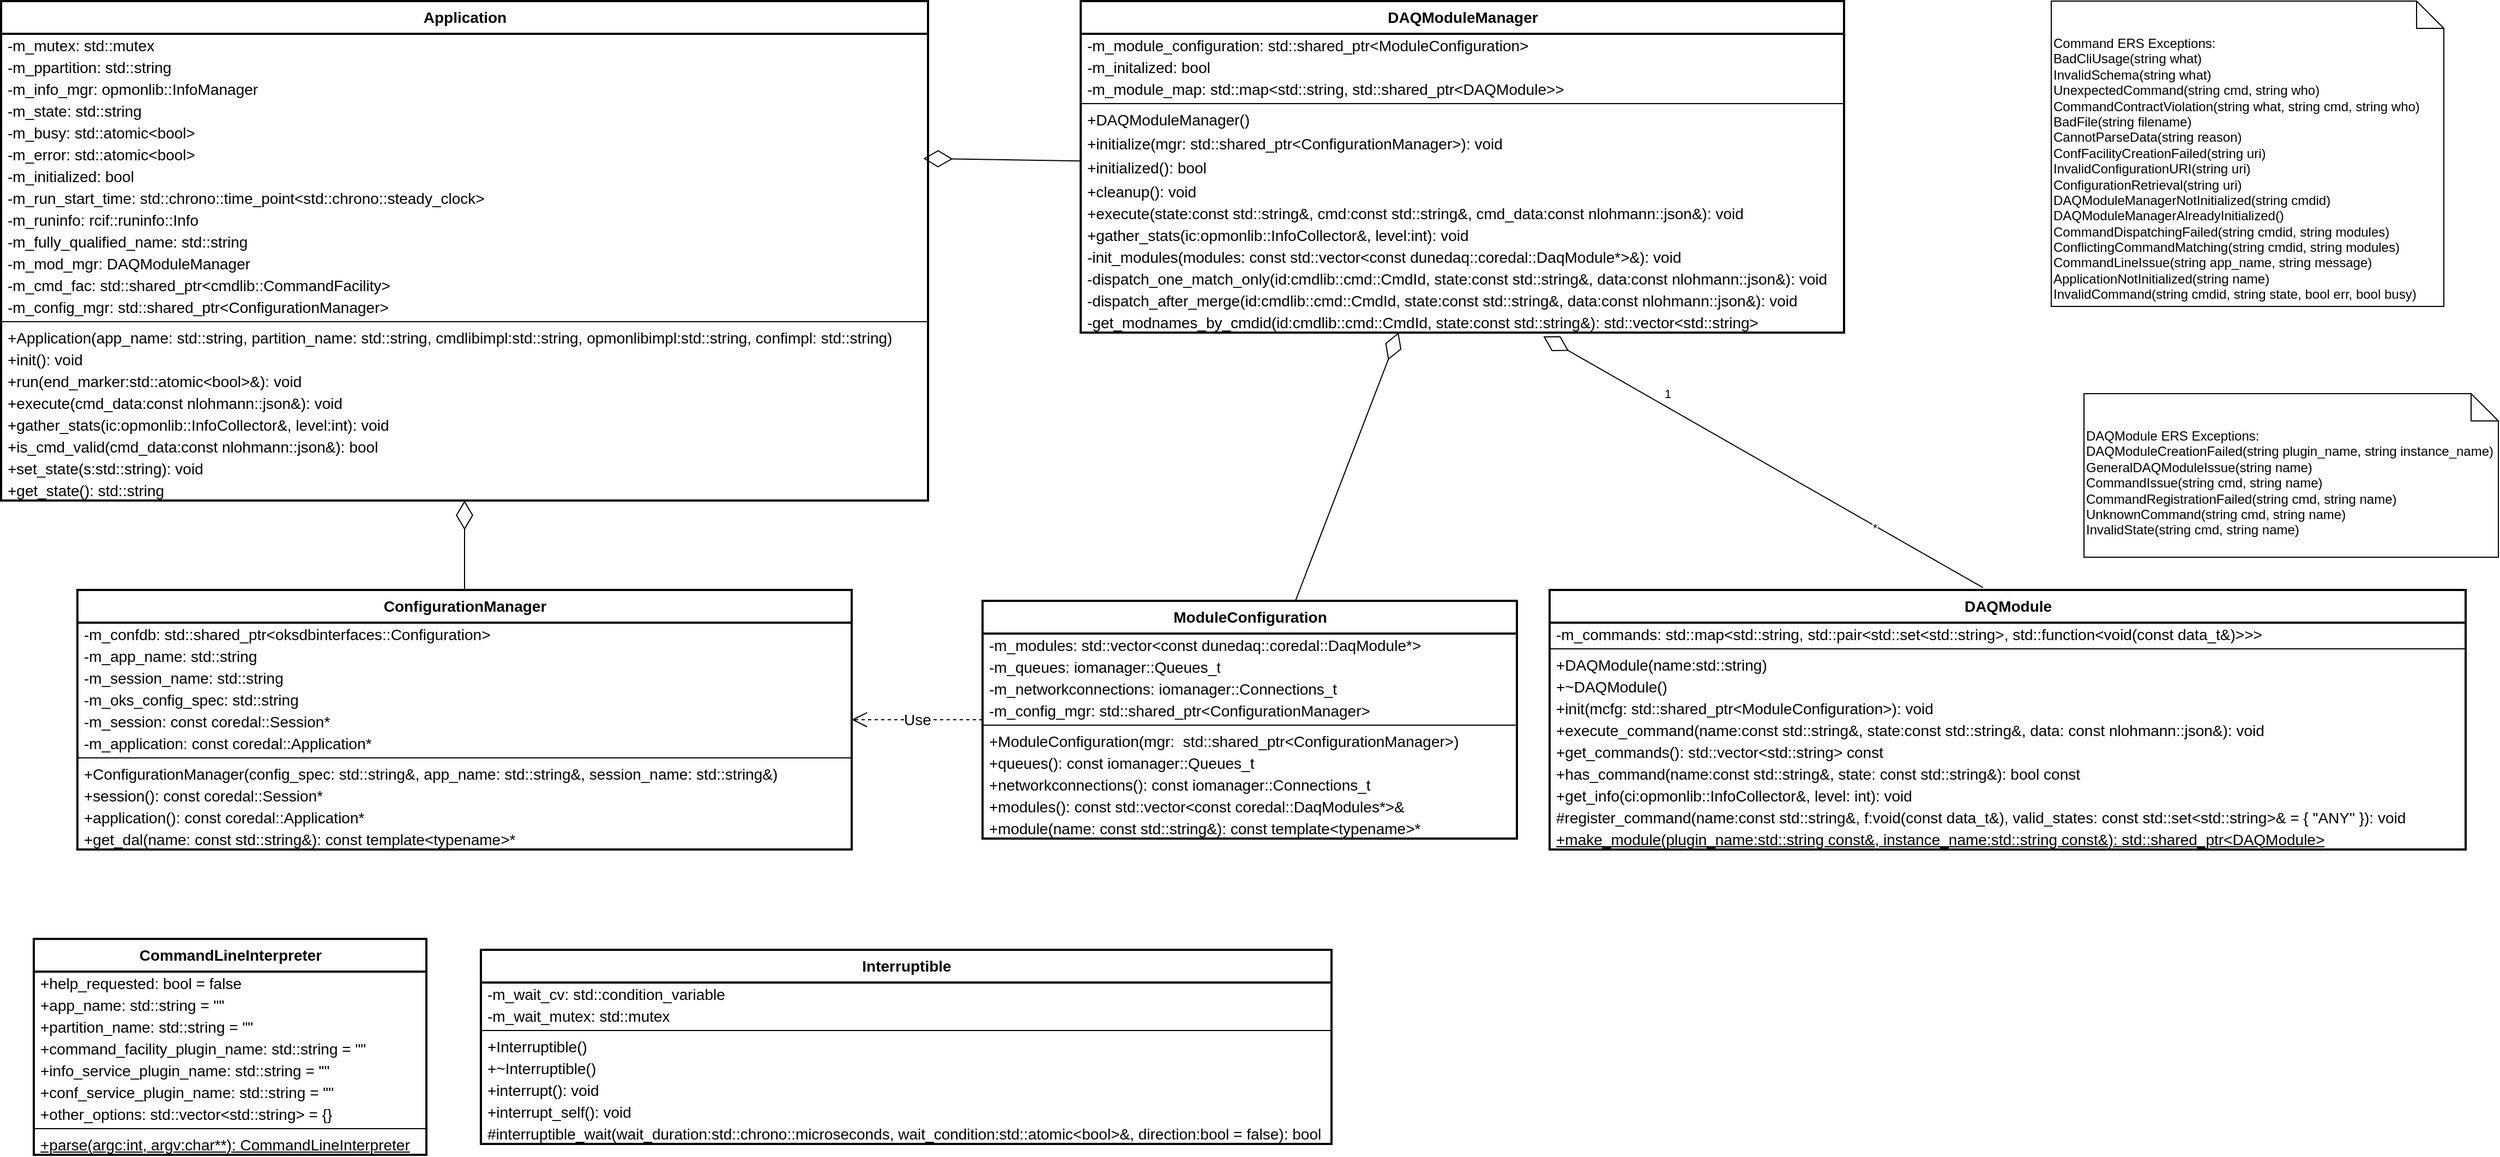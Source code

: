 <mxfile version="20.2.3" type="device" pages="3"><diagram name="OKS Config with ConfigurationHandler" id="AZJbLghOIGFN8Wd02KoC"><mxGraphModel dx="1662" dy="977" grid="1" gridSize="10" guides="1" tooltips="1" connect="1" arrows="1" fold="1" page="1" pageScale="1" pageWidth="1169" pageHeight="827" math="0" shadow="0"><root><mxCell id="WQRtGv24dR7d1xBzSItW-0"/><mxCell id="WQRtGv24dR7d1xBzSItW-1" parent="WQRtGv24dR7d1xBzSItW-0"/><mxCell id="WQRtGv24dR7d1xBzSItW-2" value="&lt;b&gt;Application&lt;br&gt;&lt;/b&gt;" style="swimlane;fontStyle=0;align=center;verticalAlign=top;childLayout=stackLayout;horizontal=1;startSize=30;horizontalStack=0;resizeParent=1;resizeParentMax=0;resizeLast=0;collapsible=0;marginBottom=0;html=1;fontFamily=Helvetica;fontSize=14;strokeWidth=2;fillColor=default;" parent="WQRtGv24dR7d1xBzSItW-1" vertex="1"><mxGeometry x="20" y="20" width="850" height="458" as="geometry"/></mxCell><mxCell id="-mDNt5EjHj4JfryYOKX5-39" value="-m_mutex: std::mutex" style="text;html=1;strokeColor=none;fillColor=none;align=left;verticalAlign=middle;spacingLeft=4;spacingRight=4;overflow=hidden;rotatable=0;points=[[0,0.5],[1,0.5]];portConstraint=eastwest;fontFamily=Helvetica;fontSize=14;" vertex="1" parent="WQRtGv24dR7d1xBzSItW-2"><mxGeometry y="30" width="850" height="20" as="geometry"/></mxCell><mxCell id="WQRtGv24dR7d1xBzSItW-3" value="-m_ppartition: std::string" style="text;html=1;strokeColor=none;fillColor=none;align=left;verticalAlign=middle;spacingLeft=4;spacingRight=4;overflow=hidden;rotatable=0;points=[[0,0.5],[1,0.5]];portConstraint=eastwest;fontFamily=Helvetica;fontSize=14;" parent="WQRtGv24dR7d1xBzSItW-2" vertex="1"><mxGeometry y="50" width="850" height="20" as="geometry"/></mxCell><mxCell id="WQRtGv24dR7d1xBzSItW-5" value="-m_info_mgr: opmonlib::InfoManager" style="text;html=1;strokeColor=none;fillColor=none;align=left;verticalAlign=middle;spacingLeft=4;spacingRight=4;overflow=hidden;rotatable=0;points=[[0,0.5],[1,0.5]];portConstraint=eastwest;fontFamily=Helvetica;fontSize=14;" parent="WQRtGv24dR7d1xBzSItW-2" vertex="1"><mxGeometry y="70" width="850" height="20" as="geometry"/></mxCell><mxCell id="WQRtGv24dR7d1xBzSItW-6" value="-m_state: std::string" style="text;html=1;strokeColor=none;fillColor=none;align=left;verticalAlign=middle;spacingLeft=4;spacingRight=4;overflow=hidden;rotatable=0;points=[[0,0.5],[1,0.5]];portConstraint=eastwest;fontFamily=Helvetica;fontSize=14;" parent="WQRtGv24dR7d1xBzSItW-2" vertex="1"><mxGeometry y="90" width="850" height="20" as="geometry"/></mxCell><mxCell id="WQRtGv24dR7d1xBzSItW-7" value="-m_busy: std::atomic&amp;lt;bool&amp;gt;" style="text;html=1;strokeColor=none;fillColor=none;align=left;verticalAlign=middle;spacingLeft=4;spacingRight=4;overflow=hidden;rotatable=0;points=[[0,0.5],[1,0.5]];portConstraint=eastwest;fontFamily=Helvetica;fontSize=14;" parent="WQRtGv24dR7d1xBzSItW-2" vertex="1"><mxGeometry y="110" width="850" height="20" as="geometry"/></mxCell><mxCell id="WQRtGv24dR7d1xBzSItW-8" value="-m_error: std::atomic&amp;lt;bool&amp;gt;" style="text;html=1;strokeColor=none;fillColor=none;align=left;verticalAlign=middle;spacingLeft=4;spacingRight=4;overflow=hidden;rotatable=0;points=[[0,0.5],[1,0.5]];portConstraint=eastwest;fontFamily=Helvetica;fontSize=14;" parent="WQRtGv24dR7d1xBzSItW-2" vertex="1"><mxGeometry y="130" width="850" height="20" as="geometry"/></mxCell><mxCell id="WQRtGv24dR7d1xBzSItW-9" value="-m_initialized: bool" style="text;html=1;strokeColor=none;fillColor=none;align=left;verticalAlign=middle;spacingLeft=4;spacingRight=4;overflow=hidden;rotatable=0;points=[[0,0.5],[1,0.5]];portConstraint=eastwest;fontFamily=Helvetica;fontSize=14;" parent="WQRtGv24dR7d1xBzSItW-2" vertex="1"><mxGeometry y="150" width="850" height="20" as="geometry"/></mxCell><mxCell id="WQRtGv24dR7d1xBzSItW-10" value="-m_run_start_time: std::chrono::time_point&amp;lt;std::chrono::steady_clock&amp;gt;" style="text;html=1;strokeColor=none;fillColor=none;align=left;verticalAlign=middle;spacingLeft=4;spacingRight=4;overflow=hidden;rotatable=0;points=[[0,0.5],[1,0.5]];portConstraint=eastwest;fontFamily=Helvetica;fontSize=14;" parent="WQRtGv24dR7d1xBzSItW-2" vertex="1"><mxGeometry y="170" width="850" height="20" as="geometry"/></mxCell><mxCell id="WQRtGv24dR7d1xBzSItW-11" value="-m_runinfo: rcif::runinfo::Info" style="text;html=1;strokeColor=none;fillColor=none;align=left;verticalAlign=middle;spacingLeft=4;spacingRight=4;overflow=hidden;rotatable=0;points=[[0,0.5],[1,0.5]];portConstraint=eastwest;fontFamily=Helvetica;fontSize=14;" parent="WQRtGv24dR7d1xBzSItW-2" vertex="1"><mxGeometry y="190" width="850" height="20" as="geometry"/></mxCell><mxCell id="WQRtGv24dR7d1xBzSItW-12" value="-m_fully_qualified_name: std::string" style="text;html=1;strokeColor=none;fillColor=none;align=left;verticalAlign=middle;spacingLeft=4;spacingRight=4;overflow=hidden;rotatable=0;points=[[0,0.5],[1,0.5]];portConstraint=eastwest;fontFamily=Helvetica;fontSize=14;" parent="WQRtGv24dR7d1xBzSItW-2" vertex="1"><mxGeometry y="210" width="850" height="20" as="geometry"/></mxCell><mxCell id="WQRtGv24dR7d1xBzSItW-13" value="-m_mod_mgr: DAQModuleManager" style="text;html=1;strokeColor=none;fillColor=none;align=left;verticalAlign=middle;spacingLeft=4;spacingRight=4;overflow=hidden;rotatable=0;points=[[0,0.5],[1,0.5]];portConstraint=eastwest;fontFamily=Helvetica;fontSize=14;" parent="WQRtGv24dR7d1xBzSItW-2" vertex="1"><mxGeometry y="230" width="850" height="20" as="geometry"/></mxCell><mxCell id="-mDNt5EjHj4JfryYOKX5-40" value="-m_cmd_fac: std::shared_ptr&amp;lt;cmdlib::CommandFacility&amp;gt;" style="text;html=1;strokeColor=none;fillColor=none;align=left;verticalAlign=middle;spacingLeft=4;spacingRight=4;overflow=hidden;rotatable=0;points=[[0,0.5],[1,0.5]];portConstraint=eastwest;fontFamily=Helvetica;fontSize=14;" vertex="1" parent="WQRtGv24dR7d1xBzSItW-2"><mxGeometry y="250" width="850" height="20" as="geometry"/></mxCell><mxCell id="WQRtGv24dR7d1xBzSItW-14" value="-m_config_mgr: std::shared_ptr&amp;lt;ConfigurationManager&amp;gt;" style="text;html=1;strokeColor=none;fillColor=none;align=left;verticalAlign=middle;spacingLeft=4;spacingRight=4;overflow=hidden;rotatable=0;points=[[0,0.5],[1,0.5]];portConstraint=eastwest;fontFamily=Helvetica;fontSize=14;" parent="WQRtGv24dR7d1xBzSItW-2" vertex="1"><mxGeometry y="270" width="850" height="20" as="geometry"/></mxCell><mxCell id="WQRtGv24dR7d1xBzSItW-16" value="" style="line;strokeWidth=1;fillColor=none;align=left;verticalAlign=middle;spacingTop=-1;spacingLeft=3;spacingRight=3;rotatable=0;labelPosition=right;points=[];portConstraint=eastwest;fontFamily=Helvetica;fontSize=14;" parent="WQRtGv24dR7d1xBzSItW-2" vertex="1"><mxGeometry y="290" width="850" height="8" as="geometry"/></mxCell><mxCell id="WQRtGv24dR7d1xBzSItW-17" value="+Application(app_name: std::string, partition_name: std::string, cmdlibimpl:std::string, opmonlibimpl:std::string, confimpl: std::string)" style="text;html=1;strokeColor=none;fillColor=none;align=left;verticalAlign=middle;spacingLeft=4;spacingRight=4;overflow=hidden;rotatable=0;points=[[0,0.5],[1,0.5]];portConstraint=eastwest;fontFamily=Helvetica;fontSize=14;" parent="WQRtGv24dR7d1xBzSItW-2" vertex="1"><mxGeometry y="298" width="850" height="20" as="geometry"/></mxCell><mxCell id="WQRtGv24dR7d1xBzSItW-18" value="+init(): void" style="text;html=1;strokeColor=none;fillColor=none;align=left;verticalAlign=middle;spacingLeft=4;spacingRight=4;overflow=hidden;rotatable=0;points=[[0,0.5],[1,0.5]];portConstraint=eastwest;fontFamily=Helvetica;fontSize=14;" parent="WQRtGv24dR7d1xBzSItW-2" vertex="1"><mxGeometry y="318" width="850" height="20" as="geometry"/></mxCell><mxCell id="WQRtGv24dR7d1xBzSItW-19" value="+run(end_marker:std::atomic&amp;lt;bool&amp;gt;&amp;amp;): void" style="text;html=1;strokeColor=none;fillColor=none;align=left;verticalAlign=middle;spacingLeft=4;spacingRight=4;overflow=hidden;rotatable=0;points=[[0,0.5],[1,0.5]];portConstraint=eastwest;fontFamily=Helvetica;fontSize=14;" parent="WQRtGv24dR7d1xBzSItW-2" vertex="1"><mxGeometry y="338" width="850" height="20" as="geometry"/></mxCell><mxCell id="WQRtGv24dR7d1xBzSItW-20" value="+execute(cmd_data:const nlohmann::json&amp;amp;): void" style="text;html=1;strokeColor=none;fillColor=none;align=left;verticalAlign=middle;spacingLeft=4;spacingRight=4;overflow=hidden;rotatable=0;points=[[0,0.5],[1,0.5]];portConstraint=eastwest;fontFamily=Helvetica;fontSize=14;" parent="WQRtGv24dR7d1xBzSItW-2" vertex="1"><mxGeometry y="358" width="850" height="20" as="geometry"/></mxCell><mxCell id="WQRtGv24dR7d1xBzSItW-21" value="+gather_stats(ic:opmonlib::InfoCollector&amp;amp;, level:int): void" style="text;html=1;strokeColor=none;fillColor=none;align=left;verticalAlign=middle;spacingLeft=4;spacingRight=4;overflow=hidden;rotatable=0;points=[[0,0.5],[1,0.5]];portConstraint=eastwest;fontFamily=Helvetica;fontSize=14;" parent="WQRtGv24dR7d1xBzSItW-2" vertex="1"><mxGeometry y="378" width="850" height="20" as="geometry"/></mxCell><mxCell id="WQRtGv24dR7d1xBzSItW-22" value="+is_cmd_valid(cmd_data:const nlohmann::json&amp;amp;): bool" style="text;html=1;strokeColor=none;fillColor=none;align=left;verticalAlign=middle;spacingLeft=4;spacingRight=4;overflow=hidden;rotatable=0;points=[[0,0.5],[1,0.5]];portConstraint=eastwest;fontFamily=Helvetica;fontSize=14;" parent="WQRtGv24dR7d1xBzSItW-2" vertex="1"><mxGeometry y="398" width="850" height="20" as="geometry"/></mxCell><mxCell id="WQRtGv24dR7d1xBzSItW-23" value="+set_state(s:std::string): void" style="text;html=1;strokeColor=none;fillColor=none;align=left;verticalAlign=middle;spacingLeft=4;spacingRight=4;overflow=hidden;rotatable=0;points=[[0,0.5],[1,0.5]];portConstraint=eastwest;fontFamily=Helvetica;fontSize=14;" parent="WQRtGv24dR7d1xBzSItW-2" vertex="1"><mxGeometry y="418" width="850" height="20" as="geometry"/></mxCell><mxCell id="WQRtGv24dR7d1xBzSItW-24" value="+get_state(): std::string" style="text;html=1;strokeColor=none;fillColor=none;align=left;verticalAlign=middle;spacingLeft=4;spacingRight=4;overflow=hidden;rotatable=0;points=[[0,0.5],[1,0.5]];portConstraint=eastwest;fontFamily=Helvetica;fontSize=14;" parent="WQRtGv24dR7d1xBzSItW-2" vertex="1"><mxGeometry y="438" width="850" height="20" as="geometry"/></mxCell><mxCell id="WQRtGv24dR7d1xBzSItW-25" value="&lt;b&gt;DAQModuleManager&lt;br&gt;&lt;/b&gt;" style="swimlane;fontStyle=0;align=center;verticalAlign=top;childLayout=stackLayout;horizontal=1;startSize=30;horizontalStack=0;resizeParent=1;resizeParentMax=0;resizeLast=0;collapsible=0;marginBottom=0;html=1;fontFamily=Helvetica;fontSize=14;strokeWidth=2;fillColor=default;" parent="WQRtGv24dR7d1xBzSItW-1" vertex="1"><mxGeometry x="1010" y="20" width="700" height="304" as="geometry"/></mxCell><mxCell id="hnyP1tKIaOzDYUtjPTdH-24" value="-m_module_configuration: std::shared_ptr&amp;lt;ModuleConfiguration&amp;gt;" style="text;html=1;strokeColor=none;fillColor=none;align=left;verticalAlign=middle;spacingLeft=4;spacingRight=4;overflow=hidden;rotatable=0;points=[[0,0.5],[1,0.5]];portConstraint=eastwest;fontFamily=Helvetica;fontSize=14;" vertex="1" parent="WQRtGv24dR7d1xBzSItW-25"><mxGeometry y="30" width="700" height="20" as="geometry"/></mxCell><mxCell id="WQRtGv24dR7d1xBzSItW-26" value="-m_initalized: bool" style="text;html=1;strokeColor=none;fillColor=none;align=left;verticalAlign=middle;spacingLeft=4;spacingRight=4;overflow=hidden;rotatable=0;points=[[0,0.5],[1,0.5]];portConstraint=eastwest;fontFamily=Helvetica;fontSize=14;" parent="WQRtGv24dR7d1xBzSItW-25" vertex="1"><mxGeometry y="50" width="700" height="20" as="geometry"/></mxCell><mxCell id="WQRtGv24dR7d1xBzSItW-27" value="-m_module_map: std::map&amp;lt;std::string, std::shared_ptr&amp;lt;DAQModule&amp;gt;&amp;gt;" style="text;html=1;strokeColor=none;fillColor=none;align=left;verticalAlign=middle;spacingLeft=4;spacingRight=4;overflow=hidden;rotatable=0;points=[[0,0.5],[1,0.5]];portConstraint=eastwest;fontFamily=Helvetica;fontSize=14;" parent="WQRtGv24dR7d1xBzSItW-25" vertex="1"><mxGeometry y="70" width="700" height="20" as="geometry"/></mxCell><mxCell id="WQRtGv24dR7d1xBzSItW-28" value="" style="line;strokeWidth=1;fillColor=none;align=left;verticalAlign=middle;spacingTop=-1;spacingLeft=3;spacingRight=3;rotatable=0;labelPosition=right;points=[];portConstraint=eastwest;fontFamily=Helvetica;fontSize=14;" parent="WQRtGv24dR7d1xBzSItW-25" vertex="1"><mxGeometry y="90" width="700" height="8" as="geometry"/></mxCell><mxCell id="hnyP1tKIaOzDYUtjPTdH-26" value="&lt;span style=&quot;background-color: rgb(255, 255, 255);&quot;&gt;+DAQModuleManager()&lt;/span&gt;" style="text;html=1;strokeColor=none;fillColor=none;align=left;verticalAlign=middle;spacingLeft=4;spacingRight=4;overflow=hidden;rotatable=0;points=[[0,0.5],[1,0.5]];portConstraint=eastwest;fontFamily=Helvetica;fontSize=14;" vertex="1" parent="WQRtGv24dR7d1xBzSItW-25"><mxGeometry y="98" width="700" height="22" as="geometry"/></mxCell><mxCell id="hnyP1tKIaOzDYUtjPTdH-27" value="&lt;span style=&quot;background-color: rgb(255, 255, 255);&quot;&gt;+initialize(mgr: std::shared_ptr&amp;lt;ConfigurationManager&amp;gt;): void&lt;/span&gt;" style="text;html=1;strokeColor=none;fillColor=none;align=left;verticalAlign=middle;spacingLeft=4;spacingRight=4;overflow=hidden;rotatable=0;points=[[0,0.5],[1,0.5]];portConstraint=eastwest;fontFamily=Helvetica;fontSize=14;" vertex="1" parent="WQRtGv24dR7d1xBzSItW-25"><mxGeometry y="120" width="700" height="22" as="geometry"/></mxCell><mxCell id="WQRtGv24dR7d1xBzSItW-29" value="&lt;span style=&quot;background-color: rgb(255, 255, 255);&quot;&gt;+initialized(): bool&lt;/span&gt;" style="text;html=1;strokeColor=none;fillColor=none;align=left;verticalAlign=middle;spacingLeft=4;spacingRight=4;overflow=hidden;rotatable=0;points=[[0,0.5],[1,0.5]];portConstraint=eastwest;fontFamily=Helvetica;fontSize=14;" parent="WQRtGv24dR7d1xBzSItW-25" vertex="1"><mxGeometry y="142" width="700" height="22" as="geometry"/></mxCell><mxCell id="WQRtGv24dR7d1xBzSItW-32" value="+cleanup(): void" style="text;html=1;strokeColor=none;fillColor=none;align=left;verticalAlign=middle;spacingLeft=4;spacingRight=4;overflow=hidden;rotatable=0;points=[[0,0.5],[1,0.5]];portConstraint=eastwest;fontFamily=Helvetica;fontSize=14;" parent="WQRtGv24dR7d1xBzSItW-25" vertex="1"><mxGeometry y="164" width="700" height="20" as="geometry"/></mxCell><mxCell id="WQRtGv24dR7d1xBzSItW-33" value="+execute(state:const std::string&amp;amp;, cmd:const std::string&amp;amp;, cmd_data:const nlohmann::json&amp;amp;): void" style="text;html=1;strokeColor=none;fillColor=none;align=left;verticalAlign=middle;spacingLeft=4;spacingRight=4;overflow=hidden;rotatable=0;points=[[0,0.5],[1,0.5]];portConstraint=eastwest;fontFamily=Helvetica;fontSize=14;" parent="WQRtGv24dR7d1xBzSItW-25" vertex="1"><mxGeometry y="184" width="700" height="20" as="geometry"/></mxCell><mxCell id="WQRtGv24dR7d1xBzSItW-34" value="+gather_stats(ic:opmonlib::InfoCollector&amp;amp;, level:int): void" style="text;html=1;strokeColor=none;fillColor=none;align=left;verticalAlign=middle;spacingLeft=4;spacingRight=4;overflow=hidden;rotatable=0;points=[[0,0.5],[1,0.5]];portConstraint=eastwest;fontFamily=Helvetica;fontSize=14;" parent="WQRtGv24dR7d1xBzSItW-25" vertex="1"><mxGeometry y="204" width="700" height="20" as="geometry"/></mxCell><mxCell id="WQRtGv24dR7d1xBzSItW-35" value="-init_modules(modules: const std::vector&amp;lt;const dunedaq::coredal::DaqModule*&amp;gt;&amp;amp;): void" style="text;html=1;strokeColor=none;fillColor=none;align=left;verticalAlign=middle;spacingLeft=4;spacingRight=4;overflow=hidden;rotatable=0;points=[[0,0.5],[1,0.5]];portConstraint=eastwest;fontFamily=Helvetica;fontSize=14;" parent="WQRtGv24dR7d1xBzSItW-25" vertex="1"><mxGeometry y="224" width="700" height="20" as="geometry"/></mxCell><mxCell id="WQRtGv24dR7d1xBzSItW-36" value="-dispatch_one_match_only(id:cmdlib::cmd::CmdId, state:const std::string&amp;amp;, data:const nlohmann::json&amp;amp;): void" style="text;html=1;strokeColor=none;fillColor=none;align=left;verticalAlign=middle;spacingLeft=4;spacingRight=4;overflow=hidden;rotatable=0;points=[[0,0.5],[1,0.5]];portConstraint=eastwest;fontFamily=Helvetica;fontSize=14;" parent="WQRtGv24dR7d1xBzSItW-25" vertex="1"><mxGeometry y="244" width="700" height="20" as="geometry"/></mxCell><mxCell id="WQRtGv24dR7d1xBzSItW-37" value="-dispatch_after_merge(id:cmdlib::cmd::CmdId, state:const std::string&amp;amp;, data:const nlohmann::json&amp;amp;): void" style="text;html=1;strokeColor=none;fillColor=none;align=left;verticalAlign=middle;spacingLeft=4;spacingRight=4;overflow=hidden;rotatable=0;points=[[0,0.5],[1,0.5]];portConstraint=eastwest;fontFamily=Helvetica;fontSize=14;" parent="WQRtGv24dR7d1xBzSItW-25" vertex="1"><mxGeometry y="264" width="700" height="20" as="geometry"/></mxCell><mxCell id="WQRtGv24dR7d1xBzSItW-38" value="-get_modnames_by_cmdid(id:cmdlib::cmd::CmdId, state:const std::string&amp;amp;): std::vector&amp;lt;std::string&amp;gt;" style="text;html=1;strokeColor=none;fillColor=none;align=left;verticalAlign=middle;spacingLeft=4;spacingRight=4;overflow=hidden;rotatable=0;points=[[0,0.5],[1,0.5]];portConstraint=eastwest;fontFamily=Helvetica;fontSize=14;" parent="WQRtGv24dR7d1xBzSItW-25" vertex="1"><mxGeometry y="284" width="700" height="20" as="geometry"/></mxCell><mxCell id="WQRtGv24dR7d1xBzSItW-39" value="&lt;b&gt;DAQModule&lt;br&gt;&lt;/b&gt;" style="swimlane;fontStyle=0;align=center;verticalAlign=top;childLayout=stackLayout;horizontal=1;startSize=30;horizontalStack=0;resizeParent=1;resizeParentMax=0;resizeLast=0;collapsible=0;marginBottom=0;html=1;fontFamily=Helvetica;fontSize=14;strokeWidth=2;fillColor=default;" parent="WQRtGv24dR7d1xBzSItW-1" vertex="1"><mxGeometry x="1440" y="560" width="840" height="238" as="geometry"/></mxCell><mxCell id="WQRtGv24dR7d1xBzSItW-40" value="-m_commands: std::map&amp;lt;std::string, std::pair&amp;lt;std::set&amp;lt;std::string&amp;gt;, std::function&amp;lt;void(const data_t&amp;amp;)&amp;gt;&amp;gt;&amp;gt;" style="text;html=1;strokeColor=none;fillColor=none;align=left;verticalAlign=middle;spacingLeft=4;spacingRight=4;overflow=hidden;rotatable=0;points=[[0,0.5],[1,0.5]];portConstraint=eastwest;fontFamily=Helvetica;fontSize=14;" parent="WQRtGv24dR7d1xBzSItW-39" vertex="1"><mxGeometry y="30" width="840" height="20" as="geometry"/></mxCell><mxCell id="WQRtGv24dR7d1xBzSItW-41" value="" style="line;strokeWidth=1;fillColor=none;align=left;verticalAlign=middle;spacingTop=-1;spacingLeft=3;spacingRight=3;rotatable=0;labelPosition=right;points=[];portConstraint=eastwest;fontFamily=Helvetica;fontSize=14;" parent="WQRtGv24dR7d1xBzSItW-39" vertex="1"><mxGeometry y="50" width="840" height="8" as="geometry"/></mxCell><mxCell id="WQRtGv24dR7d1xBzSItW-42" value="+DAQModule(name:std::string)" style="text;html=1;strokeColor=none;fillColor=none;align=left;verticalAlign=middle;spacingLeft=4;spacingRight=4;overflow=hidden;rotatable=0;points=[[0,0.5],[1,0.5]];portConstraint=eastwest;fontFamily=Helvetica;fontSize=14;" parent="WQRtGv24dR7d1xBzSItW-39" vertex="1"><mxGeometry y="58" width="840" height="20" as="geometry"/></mxCell><mxCell id="-mDNt5EjHj4JfryYOKX5-41" value="+~DAQModule()" style="text;html=1;strokeColor=none;fillColor=none;align=left;verticalAlign=middle;spacingLeft=4;spacingRight=4;overflow=hidden;rotatable=0;points=[[0,0.5],[1,0.5]];portConstraint=eastwest;fontFamily=Helvetica;fontSize=14;" vertex="1" parent="WQRtGv24dR7d1xBzSItW-39"><mxGeometry y="78" width="840" height="20" as="geometry"/></mxCell><mxCell id="WQRtGv24dR7d1xBzSItW-43" value="+init(mcfg: std::shared_ptr&amp;lt;ModuleConfiguration&amp;gt;): void" style="text;html=1;strokeColor=none;fillColor=none;align=left;verticalAlign=middle;spacingLeft=4;spacingRight=4;overflow=hidden;rotatable=0;points=[[0,0.5],[1,0.5]];portConstraint=eastwest;fontFamily=Helvetica;fontSize=14;" parent="WQRtGv24dR7d1xBzSItW-39" vertex="1"><mxGeometry y="98" width="840" height="20" as="geometry"/></mxCell><mxCell id="WQRtGv24dR7d1xBzSItW-45" value="+execute_command(name:const std::string&amp;amp;, state:const std::string&amp;amp;, data: const nlohmann::json&amp;amp;): void" style="text;html=1;strokeColor=none;fillColor=none;align=left;verticalAlign=middle;spacingLeft=4;spacingRight=4;overflow=hidden;rotatable=0;points=[[0,0.5],[1,0.5]];portConstraint=eastwest;fontFamily=Helvetica;fontSize=14;" parent="WQRtGv24dR7d1xBzSItW-39" vertex="1"><mxGeometry y="118" width="840" height="20" as="geometry"/></mxCell><mxCell id="WQRtGv24dR7d1xBzSItW-46" value="+get_commands(): std::vector&amp;lt;std::string&amp;gt; const" style="text;html=1;strokeColor=none;fillColor=none;align=left;verticalAlign=middle;spacingLeft=4;spacingRight=4;overflow=hidden;rotatable=0;points=[[0,0.5],[1,0.5]];portConstraint=eastwest;fontFamily=Helvetica;fontSize=14;" parent="WQRtGv24dR7d1xBzSItW-39" vertex="1"><mxGeometry y="138" width="840" height="20" as="geometry"/></mxCell><mxCell id="WQRtGv24dR7d1xBzSItW-47" value="+has_command(name:const std::string&amp;amp;, state: const std::string&amp;amp;): bool const" style="text;html=1;strokeColor=none;fillColor=none;align=left;verticalAlign=middle;spacingLeft=4;spacingRight=4;overflow=hidden;rotatable=0;points=[[0,0.5],[1,0.5]];portConstraint=eastwest;fontFamily=Helvetica;fontSize=14;" parent="WQRtGv24dR7d1xBzSItW-39" vertex="1"><mxGeometry y="158" width="840" height="20" as="geometry"/></mxCell><mxCell id="WQRtGv24dR7d1xBzSItW-48" value="+get_info(ci:opmonlib::InfoCollector&amp;amp;, level: int): void" style="text;html=1;strokeColor=none;fillColor=none;align=left;verticalAlign=middle;spacingLeft=4;spacingRight=4;overflow=hidden;rotatable=0;points=[[0,0.5],[1,0.5]];portConstraint=eastwest;fontFamily=Helvetica;fontSize=14;" parent="WQRtGv24dR7d1xBzSItW-39" vertex="1"><mxGeometry y="178" width="840" height="20" as="geometry"/></mxCell><mxCell id="WQRtGv24dR7d1xBzSItW-49" value="#register_command(name:const std::string&amp;amp;, f:void(const data_t&amp;amp;), valid_states: const std::set&amp;lt;std::string&amp;gt;&amp;amp; = { &quot;ANY&quot; }): void" style="text;html=1;strokeColor=none;fillColor=none;align=left;verticalAlign=middle;spacingLeft=4;spacingRight=4;overflow=hidden;rotatable=0;points=[[0,0.5],[1,0.5]];portConstraint=eastwest;fontFamily=Helvetica;fontSize=14;" parent="WQRtGv24dR7d1xBzSItW-39" vertex="1"><mxGeometry y="198" width="840" height="20" as="geometry"/></mxCell><mxCell id="WQRtGv24dR7d1xBzSItW-50" value="&lt;u&gt;+make_module(plugin_name:std::string const&amp;amp;, instance_name:std::string const&amp;amp;): std::shared_ptr&amp;lt;DAQModule&amp;gt;&lt;/u&gt;" style="text;html=1;strokeColor=none;fillColor=none;align=left;verticalAlign=middle;spacingLeft=4;spacingRight=4;overflow=hidden;rotatable=0;points=[[0,0.5],[1,0.5]];portConstraint=eastwest;fontFamily=Helvetica;fontSize=14;" parent="WQRtGv24dR7d1xBzSItW-39" vertex="1"><mxGeometry y="218" width="840" height="20" as="geometry"/></mxCell><mxCell id="WQRtGv24dR7d1xBzSItW-51" value="&lt;b&gt;CommandLineInterpreter&lt;br&gt;&lt;/b&gt;" style="swimlane;fontStyle=0;align=center;verticalAlign=top;childLayout=stackLayout;horizontal=1;startSize=30;horizontalStack=0;resizeParent=1;resizeParentMax=0;resizeLast=0;collapsible=0;marginBottom=0;html=1;fontFamily=Helvetica;fontSize=14;strokeWidth=2;fillColor=default;" parent="WQRtGv24dR7d1xBzSItW-1" vertex="1"><mxGeometry x="50" y="880" width="360" height="198" as="geometry"/></mxCell><mxCell id="WQRtGv24dR7d1xBzSItW-52" value="+help_requested: bool = false" style="text;html=1;strokeColor=none;fillColor=none;align=left;verticalAlign=middle;spacingLeft=4;spacingRight=4;overflow=hidden;rotatable=0;points=[[0,0.5],[1,0.5]];portConstraint=eastwest;fontFamily=Helvetica;fontSize=14;" parent="WQRtGv24dR7d1xBzSItW-51" vertex="1"><mxGeometry y="30" width="360" height="20" as="geometry"/></mxCell><mxCell id="WQRtGv24dR7d1xBzSItW-53" value="+app_name: std::string = &quot;&quot;" style="text;html=1;strokeColor=none;fillColor=none;align=left;verticalAlign=middle;spacingLeft=4;spacingRight=4;overflow=hidden;rotatable=0;points=[[0,0.5],[1,0.5]];portConstraint=eastwest;fontFamily=Helvetica;fontSize=14;" parent="WQRtGv24dR7d1xBzSItW-51" vertex="1"><mxGeometry y="50" width="360" height="20" as="geometry"/></mxCell><mxCell id="WQRtGv24dR7d1xBzSItW-54" value="+partition_name: std::string = &quot;&quot;" style="text;html=1;strokeColor=none;fillColor=none;align=left;verticalAlign=middle;spacingLeft=4;spacingRight=4;overflow=hidden;rotatable=0;points=[[0,0.5],[1,0.5]];portConstraint=eastwest;fontFamily=Helvetica;fontSize=14;" parent="WQRtGv24dR7d1xBzSItW-51" vertex="1"><mxGeometry y="70" width="360" height="20" as="geometry"/></mxCell><mxCell id="WQRtGv24dR7d1xBzSItW-55" value="+command_facility_plugin_name: std::string = &quot;&quot;" style="text;html=1;strokeColor=none;fillColor=none;align=left;verticalAlign=middle;spacingLeft=4;spacingRight=4;overflow=hidden;rotatable=0;points=[[0,0.5],[1,0.5]];portConstraint=eastwest;fontFamily=Helvetica;fontSize=14;" parent="WQRtGv24dR7d1xBzSItW-51" vertex="1"><mxGeometry y="90" width="360" height="20" as="geometry"/></mxCell><mxCell id="QpUFjuhF2GoLyH6aBQ6N-2" value="+info_service_plugin_name: std::string = &quot;&quot;" style="text;html=1;strokeColor=none;fillColor=none;align=left;verticalAlign=middle;spacingLeft=4;spacingRight=4;overflow=hidden;rotatable=0;points=[[0,0.5],[1,0.5]];portConstraint=eastwest;fontFamily=Helvetica;fontSize=14;" vertex="1" parent="WQRtGv24dR7d1xBzSItW-51"><mxGeometry y="110" width="360" height="20" as="geometry"/></mxCell><mxCell id="WQRtGv24dR7d1xBzSItW-56" value="+conf_service_plugin_name: std::string = &quot;&quot;" style="text;html=1;strokeColor=none;fillColor=none;align=left;verticalAlign=middle;spacingLeft=4;spacingRight=4;overflow=hidden;rotatable=0;points=[[0,0.5],[1,0.5]];portConstraint=eastwest;fontFamily=Helvetica;fontSize=14;" parent="WQRtGv24dR7d1xBzSItW-51" vertex="1"><mxGeometry y="130" width="360" height="20" as="geometry"/></mxCell><mxCell id="WQRtGv24dR7d1xBzSItW-58" value="+other_options: std::vector&amp;lt;std::string&amp;gt; = {}" style="text;html=1;strokeColor=none;fillColor=none;align=left;verticalAlign=middle;spacingLeft=4;spacingRight=4;overflow=hidden;rotatable=0;points=[[0,0.5],[1,0.5]];portConstraint=eastwest;fontFamily=Helvetica;fontSize=14;" parent="WQRtGv24dR7d1xBzSItW-51" vertex="1"><mxGeometry y="150" width="360" height="20" as="geometry"/></mxCell><mxCell id="WQRtGv24dR7d1xBzSItW-59" value="" style="line;strokeWidth=1;fillColor=none;align=left;verticalAlign=middle;spacingTop=-1;spacingLeft=3;spacingRight=3;rotatable=0;labelPosition=right;points=[];portConstraint=eastwest;fontFamily=Helvetica;fontSize=14;" parent="WQRtGv24dR7d1xBzSItW-51" vertex="1"><mxGeometry y="170" width="360" height="8" as="geometry"/></mxCell><mxCell id="WQRtGv24dR7d1xBzSItW-60" value="&lt;u&gt;+parse(argc:int, argv:char**): CommandLineInterpreter&lt;/u&gt;" style="text;html=1;strokeColor=none;fillColor=none;align=left;verticalAlign=middle;spacingLeft=4;spacingRight=4;overflow=hidden;rotatable=0;points=[[0,0.5],[1,0.5]];portConstraint=eastwest;fontFamily=Helvetica;fontSize=14;" parent="WQRtGv24dR7d1xBzSItW-51" vertex="1"><mxGeometry y="178" width="360" height="20" as="geometry"/></mxCell><mxCell id="WQRtGv24dR7d1xBzSItW-61" value="" style="endArrow=diamondThin;endFill=0;endSize=24;html=1;rounded=0;entryX=0.606;entryY=1.17;entryDx=0;entryDy=0;entryPerimeter=0;exitX=0.473;exitY=-0.009;exitDx=0;exitDy=0;exitPerimeter=0;" parent="WQRtGv24dR7d1xBzSItW-1" source="WQRtGv24dR7d1xBzSItW-39" target="WQRtGv24dR7d1xBzSItW-38" edge="1"><mxGeometry width="160" relative="1" as="geometry"><mxPoint x="710" y="500" as="sourcePoint"/><mxPoint x="870" y="500" as="targetPoint"/></mxGeometry></mxCell><mxCell id="WQRtGv24dR7d1xBzSItW-62" value="1" style="edgeLabel;html=1;align=center;verticalAlign=middle;resizable=0;points=[];" parent="WQRtGv24dR7d1xBzSItW-61" vertex="1" connectable="0"><mxGeometry x="0.519" relative="1" as="geometry"><mxPoint x="16" y="-3" as="offset"/></mxGeometry></mxCell><mxCell id="WQRtGv24dR7d1xBzSItW-63" value="*" style="edgeLabel;html=1;align=center;verticalAlign=middle;resizable=0;points=[];" parent="WQRtGv24dR7d1xBzSItW-61" vertex="1" connectable="0"><mxGeometry x="-0.46" y="3" relative="1" as="geometry"><mxPoint x="11" y="5" as="offset"/></mxGeometry></mxCell><mxCell id="WQRtGv24dR7d1xBzSItW-64" value="" style="endArrow=diamondThin;endFill=0;endSize=24;html=1;rounded=0;entryX=0.995;entryY=-0.281;entryDx=0;entryDy=0;entryPerimeter=0;" parent="WQRtGv24dR7d1xBzSItW-1" source="WQRtGv24dR7d1xBzSItW-25" target="WQRtGv24dR7d1xBzSItW-9" edge="1"><mxGeometry width="160" relative="1" as="geometry"><mxPoint x="720" y="510" as="sourcePoint"/><mxPoint x="880" y="510" as="targetPoint"/></mxGeometry></mxCell><mxCell id="WQRtGv24dR7d1xBzSItW-65" value="Command ERS Exceptions:&lt;br&gt;BadCliUsage(string what)&lt;br&gt;InvalidSchema(string what)&lt;br&gt;UnexpectedCommand(string cmd, string who)&lt;br&gt;CommandContractViolation(string what, string cmd, string who)&lt;br&gt;BadFile(string filename)&lt;br&gt;CannotParseData(string reason)&lt;br&gt;ConfFacilityCreationFailed(string uri)&lt;br&gt;InvalidConfigurationURI(string uri)&lt;br&gt;ConfigurationRetrieval(string uri)&lt;br&gt;DAQModuleManagerNotInitialized(string cmdid)&lt;br&gt;DAQModuleManagerAlreadyInitialized()&lt;br&gt;CommandDispatchingFailed(string cmdid, string modules)&lt;br&gt;ConflictingCommandMatching(string cmdid, string modules)&lt;br&gt;CommandLineIssue(string app_name, string message)&lt;br&gt;ApplicationNotInitialized(string name)&lt;br&gt;&lt;div style=&quot;&quot;&gt;&lt;span style=&quot;background-color: initial;&quot;&gt;InvalidCommand(string cmdid, string state, bool err, bool busy)&lt;/span&gt;&lt;/div&gt;" style="shape=note2;boundedLbl=1;whiteSpace=wrap;html=1;size=25;verticalAlign=top;align=left;" parent="WQRtGv24dR7d1xBzSItW-1" vertex="1"><mxGeometry x="1900" y="20" width="360" height="280" as="geometry"/></mxCell><mxCell id="WQRtGv24dR7d1xBzSItW-66" value="DAQModule ERS Exceptions:&lt;br&gt;DAQModuleCreationFailed(string plugin_name, string instance_name)&lt;br&gt;GeneralDAQModuleIssue(string name)&lt;br&gt;CommandIssue(string cmd, string name)&lt;br&gt;CommandRegistrationFailed(string cmd, string name)&lt;br&gt;UnknownCommand(string cmd, string name)&lt;br&gt;InvalidState(string cmd, string name)" style="shape=note2;boundedLbl=1;whiteSpace=wrap;html=1;size=25;verticalAlign=top;align=left;" parent="WQRtGv24dR7d1xBzSItW-1" vertex="1"><mxGeometry x="1930" y="380" width="380" height="150" as="geometry"/></mxCell><mxCell id="WQRtGv24dR7d1xBzSItW-67" value="&lt;b&gt;Interruptible&lt;br&gt;&lt;/b&gt;" style="swimlane;fontStyle=0;align=center;verticalAlign=top;childLayout=stackLayout;horizontal=1;startSize=30;horizontalStack=0;resizeParent=1;resizeParentMax=0;resizeLast=0;collapsible=0;marginBottom=0;html=1;fontFamily=Helvetica;fontSize=14;strokeWidth=2;fillColor=default;" parent="WQRtGv24dR7d1xBzSItW-1" vertex="1"><mxGeometry x="460" y="890" width="780" height="178" as="geometry"/></mxCell><mxCell id="WQRtGv24dR7d1xBzSItW-68" value="-m_wait_cv: std::condition_variable" style="text;html=1;strokeColor=none;fillColor=none;align=left;verticalAlign=middle;spacingLeft=4;spacingRight=4;overflow=hidden;rotatable=0;points=[[0,0.5],[1,0.5]];portConstraint=eastwest;fontFamily=Helvetica;fontSize=14;" parent="WQRtGv24dR7d1xBzSItW-67" vertex="1"><mxGeometry y="30" width="780" height="20" as="geometry"/></mxCell><mxCell id="WQRtGv24dR7d1xBzSItW-69" value="-m_wait_mutex: std::mutex" style="text;html=1;strokeColor=none;fillColor=none;align=left;verticalAlign=middle;spacingLeft=4;spacingRight=4;overflow=hidden;rotatable=0;points=[[0,0.5],[1,0.5]];portConstraint=eastwest;fontFamily=Helvetica;fontSize=14;" parent="WQRtGv24dR7d1xBzSItW-67" vertex="1"><mxGeometry y="50" width="780" height="20" as="geometry"/></mxCell><mxCell id="WQRtGv24dR7d1xBzSItW-70" value="" style="line;strokeWidth=1;fillColor=none;align=left;verticalAlign=middle;spacingTop=-1;spacingLeft=3;spacingRight=3;rotatable=0;labelPosition=right;points=[];portConstraint=eastwest;fontFamily=Helvetica;fontSize=14;" parent="WQRtGv24dR7d1xBzSItW-67" vertex="1"><mxGeometry y="70" width="780" height="8" as="geometry"/></mxCell><mxCell id="WQRtGv24dR7d1xBzSItW-71" value="+Interruptible()" style="text;html=1;strokeColor=none;fillColor=none;align=left;verticalAlign=middle;spacingLeft=4;spacingRight=4;overflow=hidden;rotatable=0;points=[[0,0.5],[1,0.5]];portConstraint=eastwest;fontFamily=Helvetica;fontSize=14;" parent="WQRtGv24dR7d1xBzSItW-67" vertex="1"><mxGeometry y="78" width="780" height="20" as="geometry"/></mxCell><mxCell id="WQRtGv24dR7d1xBzSItW-72" value="+~Interruptible()" style="text;html=1;strokeColor=none;fillColor=none;align=left;verticalAlign=middle;spacingLeft=4;spacingRight=4;overflow=hidden;rotatable=0;points=[[0,0.5],[1,0.5]];portConstraint=eastwest;fontFamily=Helvetica;fontSize=14;" parent="WQRtGv24dR7d1xBzSItW-67" vertex="1"><mxGeometry y="98" width="780" height="20" as="geometry"/></mxCell><mxCell id="WQRtGv24dR7d1xBzSItW-73" value="+interrupt(): void" style="text;html=1;strokeColor=none;fillColor=none;align=left;verticalAlign=middle;spacingLeft=4;spacingRight=4;overflow=hidden;rotatable=0;points=[[0,0.5],[1,0.5]];portConstraint=eastwest;fontFamily=Helvetica;fontSize=14;" parent="WQRtGv24dR7d1xBzSItW-67" vertex="1"><mxGeometry y="118" width="780" height="20" as="geometry"/></mxCell><mxCell id="WQRtGv24dR7d1xBzSItW-74" value="+interrupt_self(): void" style="text;html=1;strokeColor=none;fillColor=none;align=left;verticalAlign=middle;spacingLeft=4;spacingRight=4;overflow=hidden;rotatable=0;points=[[0,0.5],[1,0.5]];portConstraint=eastwest;fontFamily=Helvetica;fontSize=14;" parent="WQRtGv24dR7d1xBzSItW-67" vertex="1"><mxGeometry y="138" width="780" height="20" as="geometry"/></mxCell><mxCell id="WQRtGv24dR7d1xBzSItW-75" value="#interruptible_wait(wait_duration:std::chrono::microseconds, wait_condition:std::atomic&amp;lt;bool&amp;gt;&amp;amp;, direction:bool = false): bool" style="text;html=1;strokeColor=none;fillColor=none;align=left;verticalAlign=middle;spacingLeft=4;spacingRight=4;overflow=hidden;rotatable=0;points=[[0,0.5],[1,0.5]];portConstraint=eastwest;fontFamily=Helvetica;fontSize=14;" parent="WQRtGv24dR7d1xBzSItW-67" vertex="1"><mxGeometry y="158" width="780" height="20" as="geometry"/></mxCell><mxCell id="hnyP1tKIaOzDYUtjPTdH-28" value="" style="endArrow=diamondThin;endFill=0;endSize=24;html=1;rounded=0;fontFamily=Helvetica;fontSize=14;fontColor=default;" edge="1" parent="WQRtGv24dR7d1xBzSItW-1" source="-mDNt5EjHj4JfryYOKX5-10" target="WQRtGv24dR7d1xBzSItW-25"><mxGeometry width="160" relative="1" as="geometry"><mxPoint x="800" y="420" as="sourcePoint"/><mxPoint x="960" y="420" as="targetPoint"/></mxGeometry></mxCell><mxCell id="QpUFjuhF2GoLyH6aBQ6N-0" value="" style="endArrow=diamondThin;endFill=0;endSize=24;html=1;rounded=0;fontFamily=Helvetica;fontSize=14;fontColor=default;" edge="1" parent="WQRtGv24dR7d1xBzSItW-1" source="-mDNt5EjHj4JfryYOKX5-0" target="WQRtGv24dR7d1xBzSItW-2"><mxGeometry width="160" relative="1" as="geometry"><mxPoint x="770" y="420" as="sourcePoint"/><mxPoint x="930" y="420" as="targetPoint"/></mxGeometry></mxCell><mxCell id="QpUFjuhF2GoLyH6aBQ6N-1" value="Use" style="endArrow=open;endSize=12;dashed=1;html=1;rounded=0;fontFamily=Helvetica;fontSize=14;fontColor=default;" edge="1" parent="WQRtGv24dR7d1xBzSItW-1" source="-mDNt5EjHj4JfryYOKX5-10" target="-mDNt5EjHj4JfryYOKX5-0"><mxGeometry width="160" relative="1" as="geometry"><mxPoint x="770" y="420" as="sourcePoint"/><mxPoint x="930" y="420" as="targetPoint"/></mxGeometry></mxCell><mxCell id="-mDNt5EjHj4JfryYOKX5-0" value="&lt;b&gt;ConfigurationManager&lt;br&gt;&lt;/b&gt;" style="swimlane;fontStyle=0;align=center;verticalAlign=top;childLayout=stackLayout;horizontal=1;startSize=30;horizontalStack=0;resizeParent=1;resizeParentMax=0;resizeLast=0;collapsible=0;marginBottom=0;html=1;fontFamily=Helvetica;fontSize=14;strokeWidth=2;fillColor=default;" vertex="1" parent="WQRtGv24dR7d1xBzSItW-1"><mxGeometry x="90" y="560" width="710" height="238" as="geometry"/></mxCell><mxCell id="-mDNt5EjHj4JfryYOKX5-31" value="-m_confdb: std::shared_ptr&amp;lt;oksdbinterfaces::Configuration&amp;gt;" style="text;html=1;strokeColor=none;fillColor=none;align=left;verticalAlign=middle;spacingLeft=4;spacingRight=4;overflow=hidden;rotatable=0;points=[[0,0.5],[1,0.5]];portConstraint=eastwest;fontFamily=Helvetica;fontSize=14;" vertex="1" parent="-mDNt5EjHj4JfryYOKX5-0"><mxGeometry y="30" width="710" height="20" as="geometry"/></mxCell><mxCell id="-mDNt5EjHj4JfryYOKX5-32" value="-m_app_name: std::string" style="text;html=1;strokeColor=none;fillColor=none;align=left;verticalAlign=middle;spacingLeft=4;spacingRight=4;overflow=hidden;rotatable=0;points=[[0,0.5],[1,0.5]];portConstraint=eastwest;fontFamily=Helvetica;fontSize=14;" vertex="1" parent="-mDNt5EjHj4JfryYOKX5-0"><mxGeometry y="50" width="710" height="20" as="geometry"/></mxCell><mxCell id="-mDNt5EjHj4JfryYOKX5-33" value="-m_session_name: std::string" style="text;html=1;strokeColor=none;fillColor=none;align=left;verticalAlign=middle;spacingLeft=4;spacingRight=4;overflow=hidden;rotatable=0;points=[[0,0.5],[1,0.5]];portConstraint=eastwest;fontFamily=Helvetica;fontSize=14;" vertex="1" parent="-mDNt5EjHj4JfryYOKX5-0"><mxGeometry y="70" width="710" height="20" as="geometry"/></mxCell><mxCell id="-mDNt5EjHj4JfryYOKX5-34" value="-m_oks_config_spec: std::string" style="text;html=1;strokeColor=none;fillColor=none;align=left;verticalAlign=middle;spacingLeft=4;spacingRight=4;overflow=hidden;rotatable=0;points=[[0,0.5],[1,0.5]];portConstraint=eastwest;fontFamily=Helvetica;fontSize=14;" vertex="1" parent="-mDNt5EjHj4JfryYOKX5-0"><mxGeometry y="90" width="710" height="20" as="geometry"/></mxCell><mxCell id="-mDNt5EjHj4JfryYOKX5-35" value="-m_session: const coredal::Session*" style="text;html=1;strokeColor=none;fillColor=none;align=left;verticalAlign=middle;spacingLeft=4;spacingRight=4;overflow=hidden;rotatable=0;points=[[0,0.5],[1,0.5]];portConstraint=eastwest;fontFamily=Helvetica;fontSize=14;" vertex="1" parent="-mDNt5EjHj4JfryYOKX5-0"><mxGeometry y="110" width="710" height="20" as="geometry"/></mxCell><mxCell id="-mDNt5EjHj4JfryYOKX5-1" value="-m_application: const coredal::Application*" style="text;html=1;strokeColor=none;fillColor=none;align=left;verticalAlign=middle;spacingLeft=4;spacingRight=4;overflow=hidden;rotatable=0;points=[[0,0.5],[1,0.5]];portConstraint=eastwest;fontFamily=Helvetica;fontSize=14;" vertex="1" parent="-mDNt5EjHj4JfryYOKX5-0"><mxGeometry y="130" width="710" height="20" as="geometry"/></mxCell><mxCell id="-mDNt5EjHj4JfryYOKX5-8" value="" style="line;strokeWidth=1;fillColor=none;align=left;verticalAlign=middle;spacingTop=-1;spacingLeft=3;spacingRight=3;rotatable=0;labelPosition=right;points=[];portConstraint=eastwest;fontFamily=Helvetica;fontSize=14;" vertex="1" parent="-mDNt5EjHj4JfryYOKX5-0"><mxGeometry y="150" width="710" height="8" as="geometry"/></mxCell><mxCell id="-mDNt5EjHj4JfryYOKX5-36" value="+ConfigurationManager(config_spec: std::string&amp;amp;, app_name: std::string&amp;amp;, session_name: std::string&amp;amp;)" style="text;html=1;strokeColor=none;fillColor=none;align=left;verticalAlign=middle;spacingLeft=4;spacingRight=4;overflow=hidden;rotatable=0;points=[[0,0.5],[1,0.5]];portConstraint=eastwest;fontFamily=Helvetica;fontSize=14;" vertex="1" parent="-mDNt5EjHj4JfryYOKX5-0"><mxGeometry y="158" width="710" height="20" as="geometry"/></mxCell><mxCell id="-mDNt5EjHj4JfryYOKX5-37" value="+session(): const coredal::Session*" style="text;html=1;strokeColor=none;fillColor=none;align=left;verticalAlign=middle;spacingLeft=4;spacingRight=4;overflow=hidden;rotatable=0;points=[[0,0.5],[1,0.5]];portConstraint=eastwest;fontFamily=Helvetica;fontSize=14;" vertex="1" parent="-mDNt5EjHj4JfryYOKX5-0"><mxGeometry y="178" width="710" height="20" as="geometry"/></mxCell><mxCell id="-mDNt5EjHj4JfryYOKX5-38" value="+application(): const coredal::Application*" style="text;html=1;strokeColor=none;fillColor=none;align=left;verticalAlign=middle;spacingLeft=4;spacingRight=4;overflow=hidden;rotatable=0;points=[[0,0.5],[1,0.5]];portConstraint=eastwest;fontFamily=Helvetica;fontSize=14;" vertex="1" parent="-mDNt5EjHj4JfryYOKX5-0"><mxGeometry y="198" width="710" height="20" as="geometry"/></mxCell><mxCell id="-mDNt5EjHj4JfryYOKX5-9" value="+get_dal(name: const std::string&amp;amp;): const template&amp;lt;typename&amp;gt;*" style="text;html=1;strokeColor=none;fillColor=none;align=left;verticalAlign=middle;spacingLeft=4;spacingRight=4;overflow=hidden;rotatable=0;points=[[0,0.5],[1,0.5]];portConstraint=eastwest;fontFamily=Helvetica;fontSize=14;" vertex="1" parent="-mDNt5EjHj4JfryYOKX5-0"><mxGeometry y="218" width="710" height="20" as="geometry"/></mxCell><mxCell id="-mDNt5EjHj4JfryYOKX5-10" value="&lt;b&gt;ModuleConfiguration&lt;br&gt;&lt;/b&gt;" style="swimlane;fontStyle=0;align=center;verticalAlign=top;childLayout=stackLayout;horizontal=1;startSize=30;horizontalStack=0;resizeParent=1;resizeParentMax=0;resizeLast=0;collapsible=0;marginBottom=0;html=1;fontFamily=Helvetica;fontSize=14;strokeWidth=2;fillColor=default;" vertex="1" parent="WQRtGv24dR7d1xBzSItW-1"><mxGeometry x="920" y="570" width="490" height="218" as="geometry"/></mxCell><mxCell id="-mDNt5EjHj4JfryYOKX5-23" value="-m_modules: std::vector&amp;lt;const dunedaq::coredal::DaqModule*&amp;gt;" style="text;html=1;strokeColor=none;fillColor=none;align=left;verticalAlign=middle;spacingLeft=4;spacingRight=4;overflow=hidden;rotatable=0;points=[[0,0.5],[1,0.5]];portConstraint=eastwest;fontFamily=Helvetica;fontSize=14;" vertex="1" parent="-mDNt5EjHj4JfryYOKX5-10"><mxGeometry y="30" width="490" height="20" as="geometry"/></mxCell><mxCell id="-mDNt5EjHj4JfryYOKX5-24" value="-m_queues: iomanager::Queues_t" style="text;html=1;strokeColor=none;fillColor=none;align=left;verticalAlign=middle;spacingLeft=4;spacingRight=4;overflow=hidden;rotatable=0;points=[[0,0.5],[1,0.5]];portConstraint=eastwest;fontFamily=Helvetica;fontSize=14;" vertex="1" parent="-mDNt5EjHj4JfryYOKX5-10"><mxGeometry y="50" width="490" height="20" as="geometry"/></mxCell><mxCell id="-mDNt5EjHj4JfryYOKX5-25" value="-m_networkconnections: iomanager::Connections_t" style="text;html=1;strokeColor=none;fillColor=none;align=left;verticalAlign=middle;spacingLeft=4;spacingRight=4;overflow=hidden;rotatable=0;points=[[0,0.5],[1,0.5]];portConstraint=eastwest;fontFamily=Helvetica;fontSize=14;" vertex="1" parent="-mDNt5EjHj4JfryYOKX5-10"><mxGeometry y="70" width="490" height="20" as="geometry"/></mxCell><mxCell id="-mDNt5EjHj4JfryYOKX5-11" value="-m_config_mgr: std::shared_ptr&amp;lt;ConfigurationManager&amp;gt;" style="text;html=1;strokeColor=none;fillColor=none;align=left;verticalAlign=middle;spacingLeft=4;spacingRight=4;overflow=hidden;rotatable=0;points=[[0,0.5],[1,0.5]];portConstraint=eastwest;fontFamily=Helvetica;fontSize=14;" vertex="1" parent="-mDNt5EjHj4JfryYOKX5-10"><mxGeometry y="90" width="490" height="20" as="geometry"/></mxCell><mxCell id="-mDNt5EjHj4JfryYOKX5-18" value="" style="line;strokeWidth=1;fillColor=none;align=left;verticalAlign=middle;spacingTop=-1;spacingLeft=3;spacingRight=3;rotatable=0;labelPosition=right;points=[];portConstraint=eastwest;fontFamily=Helvetica;fontSize=14;" vertex="1" parent="-mDNt5EjHj4JfryYOKX5-10"><mxGeometry y="110" width="490" height="8" as="geometry"/></mxCell><mxCell id="-mDNt5EjHj4JfryYOKX5-26" value="+ModuleConfiguration(mgr:&amp;nbsp; std::shared_ptr&amp;lt;ConfigurationManager&amp;gt;)" style="text;html=1;strokeColor=none;fillColor=none;align=left;verticalAlign=middle;spacingLeft=4;spacingRight=4;overflow=hidden;rotatable=0;points=[[0,0.5],[1,0.5]];portConstraint=eastwest;fontFamily=Helvetica;fontSize=14;" vertex="1" parent="-mDNt5EjHj4JfryYOKX5-10"><mxGeometry y="118" width="490" height="20" as="geometry"/></mxCell><mxCell id="-mDNt5EjHj4JfryYOKX5-27" value="+queues(): const iomanager::Queues_t" style="text;html=1;strokeColor=none;fillColor=none;align=left;verticalAlign=middle;spacingLeft=4;spacingRight=4;overflow=hidden;rotatable=0;points=[[0,0.5],[1,0.5]];portConstraint=eastwest;fontFamily=Helvetica;fontSize=14;" vertex="1" parent="-mDNt5EjHj4JfryYOKX5-10"><mxGeometry y="138" width="490" height="20" as="geometry"/></mxCell><mxCell id="-mDNt5EjHj4JfryYOKX5-28" value="+networkconnections(): const iomanager::Connections_t" style="text;html=1;strokeColor=none;fillColor=none;align=left;verticalAlign=middle;spacingLeft=4;spacingRight=4;overflow=hidden;rotatable=0;points=[[0,0.5],[1,0.5]];portConstraint=eastwest;fontFamily=Helvetica;fontSize=14;" vertex="1" parent="-mDNt5EjHj4JfryYOKX5-10"><mxGeometry y="158" width="490" height="20" as="geometry"/></mxCell><mxCell id="-mDNt5EjHj4JfryYOKX5-29" value="+modules(): const std::vector&amp;lt;const coredal::DaqModules*&amp;gt;&amp;amp;" style="text;html=1;strokeColor=none;fillColor=none;align=left;verticalAlign=middle;spacingLeft=4;spacingRight=4;overflow=hidden;rotatable=0;points=[[0,0.5],[1,0.5]];portConstraint=eastwest;fontFamily=Helvetica;fontSize=14;" vertex="1" parent="-mDNt5EjHj4JfryYOKX5-10"><mxGeometry y="178" width="490" height="20" as="geometry"/></mxCell><mxCell id="-mDNt5EjHj4JfryYOKX5-19" value="+module(name: const std::string&amp;amp;): const template&amp;lt;typename&amp;gt;*" style="text;html=1;strokeColor=none;fillColor=none;align=left;verticalAlign=middle;spacingLeft=4;spacingRight=4;overflow=hidden;rotatable=0;points=[[0,0.5],[1,0.5]];portConstraint=eastwest;fontFamily=Helvetica;fontSize=14;" vertex="1" parent="-mDNt5EjHj4JfryYOKX5-10"><mxGeometry y="198" width="490" height="20" as="geometry"/></mxCell></root></mxGraphModel></diagram><diagram id="E1HVbYeFYIAMB-QXWZEo" name="OKS config plain"><mxGraphModel dx="1662" dy="977" grid="1" gridSize="10" guides="1" tooltips="1" connect="1" arrows="1" fold="1" page="1" pageScale="1" pageWidth="1169" pageHeight="827" math="0" shadow="0"><root><mxCell id="0"/><mxCell id="1" parent="0"/><mxCell id="izyh-6Rv5obDqr6m-Rtq-10" value="&lt;b&gt;Application&lt;br&gt;&lt;/b&gt;" style="swimlane;fontStyle=0;align=center;verticalAlign=top;childLayout=stackLayout;horizontal=1;startSize=30;horizontalStack=0;resizeParent=1;resizeParentMax=0;resizeLast=0;collapsible=0;marginBottom=0;html=1;fontFamily=Helvetica;fontSize=14;strokeWidth=2;fillColor=default;" parent="1" vertex="1"><mxGeometry x="20" y="20" width="840" height="458" as="geometry"/></mxCell><mxCell id="izyh-6Rv5obDqr6m-Rtq-11" value="-m_mutex: std::mutex" style="text;html=1;strokeColor=none;fillColor=none;align=left;verticalAlign=middle;spacingLeft=4;spacingRight=4;overflow=hidden;rotatable=0;points=[[0,0.5],[1,0.5]];portConstraint=eastwest;fontFamily=Helvetica;fontSize=14;" parent="izyh-6Rv5obDqr6m-Rtq-10" vertex="1"><mxGeometry y="30" width="840" height="20" as="geometry"/></mxCell><mxCell id="izyh-6Rv5obDqr6m-Rtq-12" value="&lt;span style=&quot;background-color: rgb(213, 232, 212);&quot;&gt;-m_session: std::string&lt;/span&gt;" style="text;html=1;strokeColor=none;fillColor=none;align=left;verticalAlign=middle;spacingLeft=4;spacingRight=4;overflow=hidden;rotatable=0;points=[[0,0.5],[1,0.5]];portConstraint=eastwest;fontFamily=Helvetica;fontSize=14;" parent="izyh-6Rv5obDqr6m-Rtq-10" vertex="1"><mxGeometry y="50" width="840" height="20" as="geometry"/></mxCell><mxCell id="izyh-6Rv5obDqr6m-Rtq-13" value="-m_info_mgr: opmonlib::InfoManager" style="text;html=1;strokeColor=none;fillColor=none;align=left;verticalAlign=middle;spacingLeft=4;spacingRight=4;overflow=hidden;rotatable=0;points=[[0,0.5],[1,0.5]];portConstraint=eastwest;fontFamily=Helvetica;fontSize=14;" parent="izyh-6Rv5obDqr6m-Rtq-10" vertex="1"><mxGeometry y="70" width="840" height="20" as="geometry"/></mxCell><mxCell id="izyh-6Rv5obDqr6m-Rtq-14" value="-m_state: std::string" style="text;html=1;strokeColor=none;fillColor=none;align=left;verticalAlign=middle;spacingLeft=4;spacingRight=4;overflow=hidden;rotatable=0;points=[[0,0.5],[1,0.5]];portConstraint=eastwest;fontFamily=Helvetica;fontSize=14;" parent="izyh-6Rv5obDqr6m-Rtq-10" vertex="1"><mxGeometry y="90" width="840" height="20" as="geometry"/></mxCell><mxCell id="izyh-6Rv5obDqr6m-Rtq-15" value="-m_busy: std::atomic&amp;lt;bool&amp;gt;" style="text;html=1;strokeColor=none;fillColor=none;align=left;verticalAlign=middle;spacingLeft=4;spacingRight=4;overflow=hidden;rotatable=0;points=[[0,0.5],[1,0.5]];portConstraint=eastwest;fontFamily=Helvetica;fontSize=14;" parent="izyh-6Rv5obDqr6m-Rtq-10" vertex="1"><mxGeometry y="110" width="840" height="20" as="geometry"/></mxCell><mxCell id="izyh-6Rv5obDqr6m-Rtq-16" value="-m_error: std::atomic&amp;lt;bool&amp;gt;" style="text;html=1;strokeColor=none;fillColor=none;align=left;verticalAlign=middle;spacingLeft=4;spacingRight=4;overflow=hidden;rotatable=0;points=[[0,0.5],[1,0.5]];portConstraint=eastwest;fontFamily=Helvetica;fontSize=14;" parent="izyh-6Rv5obDqr6m-Rtq-10" vertex="1"><mxGeometry y="130" width="840" height="20" as="geometry"/></mxCell><mxCell id="izyh-6Rv5obDqr6m-Rtq-18" value="-m_initialized: bool" style="text;html=1;strokeColor=none;fillColor=none;align=left;verticalAlign=middle;spacingLeft=4;spacingRight=4;overflow=hidden;rotatable=0;points=[[0,0.5],[1,0.5]];portConstraint=eastwest;fontFamily=Helvetica;fontSize=14;" parent="izyh-6Rv5obDqr6m-Rtq-10" vertex="1"><mxGeometry y="150" width="840" height="20" as="geometry"/></mxCell><mxCell id="izyh-6Rv5obDqr6m-Rtq-19" value="-m_run_start_time: std::chrono::time_point&amp;lt;std::chrono::steady_clock&amp;gt;" style="text;html=1;strokeColor=none;fillColor=none;align=left;verticalAlign=middle;spacingLeft=4;spacingRight=4;overflow=hidden;rotatable=0;points=[[0,0.5],[1,0.5]];portConstraint=eastwest;fontFamily=Helvetica;fontSize=14;" parent="izyh-6Rv5obDqr6m-Rtq-10" vertex="1"><mxGeometry y="170" width="840" height="20" as="geometry"/></mxCell><mxCell id="izyh-6Rv5obDqr6m-Rtq-20" value="-m_runinfo: rcif::runinfo::Info" style="text;html=1;strokeColor=none;fillColor=none;align=left;verticalAlign=middle;spacingLeft=4;spacingRight=4;overflow=hidden;rotatable=0;points=[[0,0.5],[1,0.5]];portConstraint=eastwest;fontFamily=Helvetica;fontSize=14;" parent="izyh-6Rv5obDqr6m-Rtq-10" vertex="1"><mxGeometry y="190" width="840" height="20" as="geometry"/></mxCell><mxCell id="izyh-6Rv5obDqr6m-Rtq-21" value="-m_fully_qualified_name: std::string" style="text;html=1;strokeColor=none;fillColor=none;align=left;verticalAlign=middle;spacingLeft=4;spacingRight=4;overflow=hidden;rotatable=0;points=[[0,0.5],[1,0.5]];portConstraint=eastwest;fontFamily=Helvetica;fontSize=14;" parent="izyh-6Rv5obDqr6m-Rtq-10" vertex="1"><mxGeometry y="210" width="840" height="20" as="geometry"/></mxCell><mxCell id="izyh-6Rv5obDqr6m-Rtq-22" value="-m_mod_mgr: DAQModuleManager" style="text;html=1;strokeColor=none;fillColor=none;align=left;verticalAlign=middle;spacingLeft=4;spacingRight=4;overflow=hidden;rotatable=0;points=[[0,0.5],[1,0.5]];portConstraint=eastwest;fontFamily=Helvetica;fontSize=14;" parent="izyh-6Rv5obDqr6m-Rtq-10" vertex="1"><mxGeometry y="230" width="840" height="20" as="geometry"/></mxCell><mxCell id="yQ6voSKq_qqPFQzaDeUv-158" value="-m_cmd_fac: std::shared_ptr&amp;lt;cmdlib::CommandFacility&amp;gt;" style="text;html=1;strokeColor=none;fillColor=none;align=left;verticalAlign=middle;spacingLeft=4;spacingRight=4;overflow=hidden;rotatable=0;points=[[0,0.5],[1,0.5]];portConstraint=eastwest;fontFamily=Helvetica;fontSize=14;" parent="izyh-6Rv5obDqr6m-Rtq-10" vertex="1"><mxGeometry y="250" width="840" height="20" as="geometry"/></mxCell><mxCell id="yQ6voSKq_qqPFQzaDeUv-159" value="&lt;span style=&quot;background-color: rgb(213, 232, 212);&quot;&gt;-m_config_spec: std::string&amp;nbsp;&lt;/span&gt;" style="text;html=1;strokeColor=none;fillColor=none;align=left;verticalAlign=middle;spacingLeft=4;spacingRight=4;overflow=hidden;rotatable=0;points=[[0,0.5],[1,0.5]];portConstraint=eastwest;fontFamily=Helvetica;fontSize=14;" parent="izyh-6Rv5obDqr6m-Rtq-10" vertex="1"><mxGeometry y="270" width="840" height="20" as="geometry"/></mxCell><mxCell id="izyh-6Rv5obDqr6m-Rtq-17" value="" style="line;strokeWidth=1;fillColor=none;align=left;verticalAlign=middle;spacingTop=-1;spacingLeft=3;spacingRight=3;rotatable=0;labelPosition=right;points=[];portConstraint=eastwest;fontFamily=Helvetica;fontSize=14;" parent="izyh-6Rv5obDqr6m-Rtq-10" vertex="1"><mxGeometry y="290" width="840" height="8" as="geometry"/></mxCell><mxCell id="yQ6voSKq_qqPFQzaDeUv-160" value="+Application(app_name: std::string, &lt;span style=&quot;background-color: rgb(213, 232, 212);&quot;&gt;session_name:std::string&lt;/span&gt;, cmdlibimpl:std::string, opmonlibimpl:std::string, &lt;span style=&quot;background-color: rgb(213, 232, 212);&quot;&gt;oksconfig:std::string&lt;/span&gt;)" style="text;html=1;strokeColor=none;fillColor=none;align=left;verticalAlign=middle;spacingLeft=4;spacingRight=4;overflow=hidden;rotatable=0;points=[[0,0.5],[1,0.5]];portConstraint=eastwest;fontFamily=Helvetica;fontSize=14;" parent="izyh-6Rv5obDqr6m-Rtq-10" vertex="1"><mxGeometry y="298" width="840" height="20" as="geometry"/></mxCell><mxCell id="yQ6voSKq_qqPFQzaDeUv-161" value="+init(): void" style="text;html=1;strokeColor=none;fillColor=none;align=left;verticalAlign=middle;spacingLeft=4;spacingRight=4;overflow=hidden;rotatable=0;points=[[0,0.5],[1,0.5]];portConstraint=eastwest;fontFamily=Helvetica;fontSize=14;" parent="izyh-6Rv5obDqr6m-Rtq-10" vertex="1"><mxGeometry y="318" width="840" height="20" as="geometry"/></mxCell><mxCell id="yQ6voSKq_qqPFQzaDeUv-162" value="+run(end_marker:std::atomic&amp;lt;bool&amp;gt;&amp;amp;): void" style="text;html=1;strokeColor=none;fillColor=none;align=left;verticalAlign=middle;spacingLeft=4;spacingRight=4;overflow=hidden;rotatable=0;points=[[0,0.5],[1,0.5]];portConstraint=eastwest;fontFamily=Helvetica;fontSize=14;" parent="izyh-6Rv5obDqr6m-Rtq-10" vertex="1"><mxGeometry y="338" width="840" height="20" as="geometry"/></mxCell><mxCell id="yQ6voSKq_qqPFQzaDeUv-163" value="+execute(cmd_data:const nlohmann::json&amp;amp;): void" style="text;html=1;strokeColor=none;fillColor=none;align=left;verticalAlign=middle;spacingLeft=4;spacingRight=4;overflow=hidden;rotatable=0;points=[[0,0.5],[1,0.5]];portConstraint=eastwest;fontFamily=Helvetica;fontSize=14;" parent="izyh-6Rv5obDqr6m-Rtq-10" vertex="1"><mxGeometry y="358" width="840" height="20" as="geometry"/></mxCell><mxCell id="yQ6voSKq_qqPFQzaDeUv-164" value="+gather_stats(ic:opmonlib::InfoCollector&amp;amp;, level:int): void" style="text;html=1;strokeColor=none;fillColor=none;align=left;verticalAlign=middle;spacingLeft=4;spacingRight=4;overflow=hidden;rotatable=0;points=[[0,0.5],[1,0.5]];portConstraint=eastwest;fontFamily=Helvetica;fontSize=14;" parent="izyh-6Rv5obDqr6m-Rtq-10" vertex="1"><mxGeometry y="378" width="840" height="20" as="geometry"/></mxCell><mxCell id="yQ6voSKq_qqPFQzaDeUv-165" value="+is_cmd_valid(cmd_data:const nlohmann::json&amp;amp;): bool" style="text;html=1;strokeColor=none;fillColor=none;align=left;verticalAlign=middle;spacingLeft=4;spacingRight=4;overflow=hidden;rotatable=0;points=[[0,0.5],[1,0.5]];portConstraint=eastwest;fontFamily=Helvetica;fontSize=14;" parent="izyh-6Rv5obDqr6m-Rtq-10" vertex="1"><mxGeometry y="398" width="840" height="20" as="geometry"/></mxCell><mxCell id="yQ6voSKq_qqPFQzaDeUv-166" value="+set_state(s:std::string): void" style="text;html=1;strokeColor=none;fillColor=none;align=left;verticalAlign=middle;spacingLeft=4;spacingRight=4;overflow=hidden;rotatable=0;points=[[0,0.5],[1,0.5]];portConstraint=eastwest;fontFamily=Helvetica;fontSize=14;" parent="izyh-6Rv5obDqr6m-Rtq-10" vertex="1"><mxGeometry y="418" width="840" height="20" as="geometry"/></mxCell><mxCell id="yQ6voSKq_qqPFQzaDeUv-167" value="+get_state(): std::string" style="text;html=1;strokeColor=none;fillColor=none;align=left;verticalAlign=middle;spacingLeft=4;spacingRight=4;overflow=hidden;rotatable=0;points=[[0,0.5],[1,0.5]];portConstraint=eastwest;fontFamily=Helvetica;fontSize=14;" parent="izyh-6Rv5obDqr6m-Rtq-10" vertex="1"><mxGeometry y="438" width="840" height="20" as="geometry"/></mxCell><mxCell id="yQ6voSKq_qqPFQzaDeUv-1" value="&lt;b&gt;DAQModuleManager&lt;br&gt;&lt;/b&gt;" style="swimlane;fontStyle=0;align=center;verticalAlign=top;childLayout=stackLayout;horizontal=1;startSize=30;horizontalStack=0;resizeParent=1;resizeParentMax=0;resizeLast=0;collapsible=0;marginBottom=0;html=1;fontFamily=Helvetica;fontSize=14;strokeWidth=2;fillColor=default;" parent="1" vertex="1"><mxGeometry x="970" y="20" width="700" height="298" as="geometry"/></mxCell><mxCell id="yQ6voSKq_qqPFQzaDeUv-2" value="-m_initalized: bool" style="text;html=1;strokeColor=none;fillColor=none;align=left;verticalAlign=middle;spacingLeft=4;spacingRight=4;overflow=hidden;rotatable=0;points=[[0,0.5],[1,0.5]];portConstraint=eastwest;fontFamily=Helvetica;fontSize=14;" parent="yQ6voSKq_qqPFQzaDeUv-1" vertex="1"><mxGeometry y="30" width="700" height="20" as="geometry"/></mxCell><mxCell id="yQ6voSKq_qqPFQzaDeUv-3" value="&lt;span style=&quot;background-color: rgb(213, 232, 212);&quot;&gt;-m_configdb: oksdbinterfaces::Configuration&amp;nbsp;&lt;br&gt;&lt;/span&gt;-m_module_map: std::map&amp;lt;std::string, std::shared_ptr&amp;lt;DAQModule&amp;gt;&amp;gt;" style="text;html=1;strokeColor=none;fillColor=none;align=left;verticalAlign=middle;spacingLeft=4;spacingRight=4;overflow=hidden;rotatable=0;points=[[0,0.5],[1,0.5]];portConstraint=eastwest;fontFamily=Helvetica;fontSize=14;" parent="yQ6voSKq_qqPFQzaDeUv-1" vertex="1"><mxGeometry y="50" width="700" height="40" as="geometry"/></mxCell><mxCell id="yQ6voSKq_qqPFQzaDeUv-8" value="" style="line;strokeWidth=1;fillColor=none;align=left;verticalAlign=middle;spacingTop=-1;spacingLeft=3;spacingRight=3;rotatable=0;labelPosition=right;points=[];portConstraint=eastwest;fontFamily=Helvetica;fontSize=14;" parent="yQ6voSKq_qqPFQzaDeUv-1" vertex="1"><mxGeometry y="90" width="700" height="8" as="geometry"/></mxCell><mxCell id="yQ6voSKq_qqPFQzaDeUv-4" value="+DAQModuleManager()" style="text;html=1;strokeColor=none;fillColor=none;align=left;verticalAlign=middle;spacingLeft=4;spacingRight=4;overflow=hidden;rotatable=0;points=[[0,0.5],[1,0.5]];portConstraint=eastwest;fontFamily=Helvetica;fontSize=14;" parent="yQ6voSKq_qqPFQzaDeUv-1" vertex="1"><mxGeometry y="98" width="700" height="20" as="geometry"/></mxCell><mxCell id="yQ6voSKq_qqPFQzaDeUv-5" value="&lt;span style=&quot;background-color: rgb(213, 232, 212);&quot;&gt;+initalize(config_spec:const std::string&amp;amp;, app_name:std::string, session_name: std::string): void&lt;/span&gt;" style="text;html=1;strokeColor=none;fillColor=none;align=left;verticalAlign=middle;spacingLeft=4;spacingRight=4;overflow=hidden;rotatable=0;points=[[0,0.5],[1,0.5]];portConstraint=eastwest;fontFamily=Helvetica;fontSize=14;" parent="yQ6voSKq_qqPFQzaDeUv-1" vertex="1"><mxGeometry y="118" width="700" height="20" as="geometry"/></mxCell><mxCell id="yQ6voSKq_qqPFQzaDeUv-6" value="+initialized(): bool const" style="text;html=1;strokeColor=none;fillColor=none;align=left;verticalAlign=middle;spacingLeft=4;spacingRight=4;overflow=hidden;rotatable=0;points=[[0,0.5],[1,0.5]];portConstraint=eastwest;fontFamily=Helvetica;fontSize=14;" parent="yQ6voSKq_qqPFQzaDeUv-1" vertex="1"><mxGeometry y="138" width="700" height="20" as="geometry"/></mxCell><mxCell id="yQ6voSKq_qqPFQzaDeUv-7" value="+cleanup(): void" style="text;html=1;strokeColor=none;fillColor=none;align=left;verticalAlign=middle;spacingLeft=4;spacingRight=4;overflow=hidden;rotatable=0;points=[[0,0.5],[1,0.5]];portConstraint=eastwest;fontFamily=Helvetica;fontSize=14;" parent="yQ6voSKq_qqPFQzaDeUv-1" vertex="1"><mxGeometry y="158" width="700" height="20" as="geometry"/></mxCell><mxCell id="yQ6voSKq_qqPFQzaDeUv-9" value="+execute(state:const std::string&amp;amp;, cmd:const std::string&amp;amp;, cmd_data:const nlohmann::json&amp;amp;): void" style="text;html=1;strokeColor=none;fillColor=none;align=left;verticalAlign=middle;spacingLeft=4;spacingRight=4;overflow=hidden;rotatable=0;points=[[0,0.5],[1,0.5]];portConstraint=eastwest;fontFamily=Helvetica;fontSize=14;" parent="yQ6voSKq_qqPFQzaDeUv-1" vertex="1"><mxGeometry y="178" width="700" height="20" as="geometry"/></mxCell><mxCell id="yQ6voSKq_qqPFQzaDeUv-10" value="+gather_stats(ic:opmonlib::InfoCollector&amp;amp;, level:int): void" style="text;html=1;strokeColor=none;fillColor=none;align=left;verticalAlign=middle;spacingLeft=4;spacingRight=4;overflow=hidden;rotatable=0;points=[[0,0.5],[1,0.5]];portConstraint=eastwest;fontFamily=Helvetica;fontSize=14;" parent="yQ6voSKq_qqPFQzaDeUv-1" vertex="1"><mxGeometry y="198" width="700" height="20" as="geometry"/></mxCell><mxCell id="yQ6voSKq_qqPFQzaDeUv-11" value="-init_modules(mspecs:const app::ModSpecs&amp;amp;): void" style="text;html=1;strokeColor=none;fillColor=none;align=left;verticalAlign=middle;spacingLeft=4;spacingRight=4;overflow=hidden;rotatable=0;points=[[0,0.5],[1,0.5]];portConstraint=eastwest;fontFamily=Helvetica;fontSize=14;" parent="yQ6voSKq_qqPFQzaDeUv-1" vertex="1"><mxGeometry y="218" width="700" height="20" as="geometry"/></mxCell><mxCell id="yQ6voSKq_qqPFQzaDeUv-12" value="-dispatch_one_match_only(id:cmdlib::cmd::CmdId, state:const std::string&amp;amp;, data:const nlohmann::json&amp;amp;): void" style="text;html=1;strokeColor=none;fillColor=none;align=left;verticalAlign=middle;spacingLeft=4;spacingRight=4;overflow=hidden;rotatable=0;points=[[0,0.5],[1,0.5]];portConstraint=eastwest;fontFamily=Helvetica;fontSize=14;" parent="yQ6voSKq_qqPFQzaDeUv-1" vertex="1"><mxGeometry y="238" width="700" height="20" as="geometry"/></mxCell><mxCell id="yQ6voSKq_qqPFQzaDeUv-13" value="-dispatch_after_merge(id:cmdlib::cmd::CmdId, state:const std::string&amp;amp;, data:const nlohmann::json&amp;amp;): void" style="text;html=1;strokeColor=none;fillColor=none;align=left;verticalAlign=middle;spacingLeft=4;spacingRight=4;overflow=hidden;rotatable=0;points=[[0,0.5],[1,0.5]];portConstraint=eastwest;fontFamily=Helvetica;fontSize=14;" parent="yQ6voSKq_qqPFQzaDeUv-1" vertex="1"><mxGeometry y="258" width="700" height="20" as="geometry"/></mxCell><mxCell id="yQ6voSKq_qqPFQzaDeUv-168" value="-get_modnames_by_cmdid(id:cmdlib::cmd::CmdId, state:const std::string&amp;amp;): std::vector&amp;lt;std::string&amp;gt;" style="text;html=1;strokeColor=none;fillColor=none;align=left;verticalAlign=middle;spacingLeft=4;spacingRight=4;overflow=hidden;rotatable=0;points=[[0,0.5],[1,0.5]];portConstraint=eastwest;fontFamily=Helvetica;fontSize=14;" parent="yQ6voSKq_qqPFQzaDeUv-1" vertex="1"><mxGeometry y="278" width="700" height="20" as="geometry"/></mxCell><mxCell id="yQ6voSKq_qqPFQzaDeUv-27" value="&lt;b&gt;DAQModule&lt;br&gt;&lt;/b&gt;" style="swimlane;fontStyle=0;align=center;verticalAlign=top;childLayout=stackLayout;horizontal=1;startSize=30;horizontalStack=0;resizeParent=1;resizeParentMax=0;resizeLast=0;collapsible=0;marginBottom=0;html=1;fontFamily=Helvetica;fontSize=14;strokeWidth=2;fillColor=default;" parent="1" vertex="1"><mxGeometry x="910" y="370" width="800" height="238" as="geometry"/></mxCell><mxCell id="yQ6voSKq_qqPFQzaDeUv-28" value="-m_commands: std::map&amp;lt;std::string, std::pair&amp;lt;std::set&amp;lt;std::string&amp;gt;, std::function&amp;lt;void(const data_t&amp;amp;)&amp;gt;&amp;gt;&amp;gt;" style="text;html=1;strokeColor=none;fillColor=none;align=left;verticalAlign=middle;spacingLeft=4;spacingRight=4;overflow=hidden;rotatable=0;points=[[0,0.5],[1,0.5]];portConstraint=eastwest;fontFamily=Helvetica;fontSize=14;" parent="yQ6voSKq_qqPFQzaDeUv-27" vertex="1"><mxGeometry y="30" width="800" height="20" as="geometry"/></mxCell><mxCell id="yQ6voSKq_qqPFQzaDeUv-34" value="" style="line;strokeWidth=1;fillColor=none;align=left;verticalAlign=middle;spacingTop=-1;spacingLeft=3;spacingRight=3;rotatable=0;labelPosition=right;points=[];portConstraint=eastwest;fontFamily=Helvetica;fontSize=14;" parent="yQ6voSKq_qqPFQzaDeUv-27" vertex="1"><mxGeometry y="50" width="800" height="8" as="geometry"/></mxCell><mxCell id="yQ6voSKq_qqPFQzaDeUv-29" value="+DAQModule(name:std::string)" style="text;html=1;strokeColor=none;fillColor=none;align=left;verticalAlign=middle;spacingLeft=4;spacingRight=4;overflow=hidden;rotatable=0;points=[[0,0.5],[1,0.5]];portConstraint=eastwest;fontFamily=Helvetica;fontSize=14;" parent="yQ6voSKq_qqPFQzaDeUv-27" vertex="1"><mxGeometry y="58" width="800" height="20" as="geometry"/></mxCell><mxCell id="yQ6voSKq_qqPFQzaDeUv-30" value="+~DAQModule()" style="text;html=1;strokeColor=none;fillColor=none;align=left;verticalAlign=middle;spacingLeft=4;spacingRight=4;overflow=hidden;rotatable=0;points=[[0,0.5],[1,0.5]];portConstraint=eastwest;fontFamily=Helvetica;fontSize=14;" parent="yQ6voSKq_qqPFQzaDeUv-27" vertex="1"><mxGeometry y="78" width="800" height="20" as="geometry"/></mxCell><mxCell id="yQ6voSKq_qqPFQzaDeUv-31" value="&lt;span style=&quot;background-color: rgb(213, 232, 212);&quot;&gt;+init(config:const oksdbinterfaces::configuration&amp;amp;, sessionId: const std::string): void&lt;/span&gt;" style="text;html=1;strokeColor=none;fillColor=none;align=left;verticalAlign=middle;spacingLeft=4;spacingRight=4;overflow=hidden;rotatable=0;points=[[0,0.5],[1,0.5]];portConstraint=eastwest;fontFamily=Helvetica;fontSize=14;" parent="yQ6voSKq_qqPFQzaDeUv-27" vertex="1"><mxGeometry y="98" width="800" height="20" as="geometry"/></mxCell><mxCell id="yQ6voSKq_qqPFQzaDeUv-32" value="+execute_command(name:const std::string&amp;amp;, state:const std::string&amp;amp;&lt;span style=&quot;background-color: rgb(230, 208, 222);&quot;&gt;, data:const data_t&amp;amp;={}&lt;/span&gt;): void" style="text;html=1;strokeColor=none;fillColor=none;align=left;verticalAlign=middle;spacingLeft=4;spacingRight=4;overflow=hidden;rotatable=0;points=[[0,0.5],[1,0.5]];portConstraint=eastwest;fontFamily=Helvetica;fontSize=14;" parent="yQ6voSKq_qqPFQzaDeUv-27" vertex="1"><mxGeometry y="118" width="800" height="20" as="geometry"/></mxCell><mxCell id="yQ6voSKq_qqPFQzaDeUv-33" value="+get_commands(): std::vector&amp;lt;std::string&amp;gt; const" style="text;html=1;strokeColor=none;fillColor=none;align=left;verticalAlign=middle;spacingLeft=4;spacingRight=4;overflow=hidden;rotatable=0;points=[[0,0.5],[1,0.5]];portConstraint=eastwest;fontFamily=Helvetica;fontSize=14;" parent="yQ6voSKq_qqPFQzaDeUv-27" vertex="1"><mxGeometry y="138" width="800" height="20" as="geometry"/></mxCell><mxCell id="yQ6voSKq_qqPFQzaDeUv-35" value="+has_command(name:const std::string&amp;amp;, state: const std::string&amp;amp;): bool const" style="text;html=1;strokeColor=none;fillColor=none;align=left;verticalAlign=middle;spacingLeft=4;spacingRight=4;overflow=hidden;rotatable=0;points=[[0,0.5],[1,0.5]];portConstraint=eastwest;fontFamily=Helvetica;fontSize=14;" parent="yQ6voSKq_qqPFQzaDeUv-27" vertex="1"><mxGeometry y="158" width="800" height="20" as="geometry"/></mxCell><mxCell id="yQ6voSKq_qqPFQzaDeUv-36" value="+get_info(ci:opmonlib::InfoCollector&amp;amp;, level: int): void" style="text;html=1;strokeColor=none;fillColor=none;align=left;verticalAlign=middle;spacingLeft=4;spacingRight=4;overflow=hidden;rotatable=0;points=[[0,0.5],[1,0.5]];portConstraint=eastwest;fontFamily=Helvetica;fontSize=14;" parent="yQ6voSKq_qqPFQzaDeUv-27" vertex="1"><mxGeometry y="178" width="800" height="20" as="geometry"/></mxCell><mxCell id="yQ6voSKq_qqPFQzaDeUv-37" value="#register_command(name:const std::string&amp;amp;, f:void(const data_t&amp;amp;), valid_states: const std::set&amp;lt;std::string&amp;gt;&amp;amp; = { &quot;ANY&quot; }): void" style="text;html=1;strokeColor=none;fillColor=none;align=left;verticalAlign=middle;spacingLeft=4;spacingRight=4;overflow=hidden;rotatable=0;points=[[0,0.5],[1,0.5]];portConstraint=eastwest;fontFamily=Helvetica;fontSize=14;" parent="yQ6voSKq_qqPFQzaDeUv-27" vertex="1"><mxGeometry y="198" width="800" height="20" as="geometry"/></mxCell><mxCell id="yQ6voSKq_qqPFQzaDeUv-38" value="&lt;u&gt;+make_module(plugin_name:std::string const&amp;amp;, instance_name:std::string const&amp;amp;): std::shared_ptr&amp;lt;DAQModule&amp;gt;&lt;/u&gt;" style="text;html=1;strokeColor=none;fillColor=none;align=left;verticalAlign=middle;spacingLeft=4;spacingRight=4;overflow=hidden;rotatable=0;points=[[0,0.5],[1,0.5]];portConstraint=eastwest;fontFamily=Helvetica;fontSize=14;" parent="yQ6voSKq_qqPFQzaDeUv-27" vertex="1"><mxGeometry y="218" width="800" height="20" as="geometry"/></mxCell><mxCell id="yQ6voSKq_qqPFQzaDeUv-55" value="&lt;b&gt;CommandLineInterpreter&lt;br&gt;&lt;/b&gt;" style="swimlane;fontStyle=0;align=center;verticalAlign=top;childLayout=stackLayout;horizontal=1;startSize=30;horizontalStack=0;resizeParent=1;resizeParentMax=0;resizeLast=0;collapsible=0;marginBottom=0;html=1;fontFamily=Helvetica;fontSize=14;strokeWidth=2;fillColor=default;" parent="1" vertex="1"><mxGeometry x="20" y="509" width="360" height="198" as="geometry"/></mxCell><mxCell id="yQ6voSKq_qqPFQzaDeUv-56" value="+help_requested: bool = false" style="text;html=1;strokeColor=none;fillColor=none;align=left;verticalAlign=middle;spacingLeft=4;spacingRight=4;overflow=hidden;rotatable=0;points=[[0,0.5],[1,0.5]];portConstraint=eastwest;fontFamily=Helvetica;fontSize=14;" parent="yQ6voSKq_qqPFQzaDeUv-55" vertex="1"><mxGeometry y="30" width="360" height="20" as="geometry"/></mxCell><mxCell id="yQ6voSKq_qqPFQzaDeUv-57" value="+app_name: std::string = &quot;&quot;" style="text;html=1;strokeColor=none;fillColor=none;align=left;verticalAlign=middle;spacingLeft=4;spacingRight=4;overflow=hidden;rotatable=0;points=[[0,0.5],[1,0.5]];portConstraint=eastwest;fontFamily=Helvetica;fontSize=14;" parent="yQ6voSKq_qqPFQzaDeUv-55" vertex="1"><mxGeometry y="50" width="360" height="20" as="geometry"/></mxCell><mxCell id="yQ6voSKq_qqPFQzaDeUv-58" value="+&lt;span style=&quot;background-color: rgb(213, 232, 212);&quot;&gt;session_name: std::string = &quot;&quot;&lt;/span&gt;" style="text;html=1;strokeColor=none;fillColor=none;align=left;verticalAlign=middle;spacingLeft=4;spacingRight=4;overflow=hidden;rotatable=0;points=[[0,0.5],[1,0.5]];portConstraint=eastwest;fontFamily=Helvetica;fontSize=14;" parent="yQ6voSKq_qqPFQzaDeUv-55" vertex="1"><mxGeometry y="70" width="360" height="20" as="geometry"/></mxCell><mxCell id="yQ6voSKq_qqPFQzaDeUv-59" value="+command_facility_plugin_name: std::string = &quot;&quot;" style="text;html=1;strokeColor=none;fillColor=none;align=left;verticalAlign=middle;spacingLeft=4;spacingRight=4;overflow=hidden;rotatable=0;points=[[0,0.5],[1,0.5]];portConstraint=eastwest;fontFamily=Helvetica;fontSize=14;" parent="yQ6voSKq_qqPFQzaDeUv-55" vertex="1"><mxGeometry y="90" width="360" height="20" as="geometry"/></mxCell><mxCell id="yQ6voSKq_qqPFQzaDeUv-60" value="+info_service_plugin_name: std::string = &quot;&quot;" style="text;html=1;strokeColor=none;fillColor=none;align=left;verticalAlign=middle;spacingLeft=4;spacingRight=4;overflow=hidden;rotatable=0;points=[[0,0.5],[1,0.5]];portConstraint=eastwest;fontFamily=Helvetica;fontSize=14;" parent="yQ6voSKq_qqPFQzaDeUv-55" vertex="1"><mxGeometry y="110" width="360" height="20" as="geometry"/></mxCell><mxCell id="yQ6voSKq_qqPFQzaDeUv-63" value="&lt;span style=&quot;background-color: rgb(213, 232, 212);&quot;&gt;+conf_service_spec: std::string = &quot;&quot;&lt;/span&gt;" style="text;html=1;strokeColor=none;fillColor=none;align=left;verticalAlign=middle;spacingLeft=4;spacingRight=4;overflow=hidden;rotatable=0;points=[[0,0.5],[1,0.5]];portConstraint=eastwest;fontFamily=Helvetica;fontSize=14;" parent="yQ6voSKq_qqPFQzaDeUv-55" vertex="1"><mxGeometry y="130" width="360" height="20" as="geometry"/></mxCell><mxCell id="yQ6voSKq_qqPFQzaDeUv-61" value="+other_options: std::vector&amp;lt;std::string&amp;gt; = {}" style="text;html=1;strokeColor=none;fillColor=none;align=left;verticalAlign=middle;spacingLeft=4;spacingRight=4;overflow=hidden;rotatable=0;points=[[0,0.5],[1,0.5]];portConstraint=eastwest;fontFamily=Helvetica;fontSize=14;" parent="yQ6voSKq_qqPFQzaDeUv-55" vertex="1"><mxGeometry y="150" width="360" height="20" as="geometry"/></mxCell><mxCell id="yQ6voSKq_qqPFQzaDeUv-62" value="" style="line;strokeWidth=1;fillColor=none;align=left;verticalAlign=middle;spacingTop=-1;spacingLeft=3;spacingRight=3;rotatable=0;labelPosition=right;points=[];portConstraint=eastwest;fontFamily=Helvetica;fontSize=14;" parent="yQ6voSKq_qqPFQzaDeUv-55" vertex="1"><mxGeometry y="170" width="360" height="8" as="geometry"/></mxCell><mxCell id="yQ6voSKq_qqPFQzaDeUv-67" value="&lt;u&gt;+parse(argc:int, argv:char**): CommandLineInterpreter&lt;/u&gt;" style="text;html=1;strokeColor=none;fillColor=none;align=left;verticalAlign=middle;spacingLeft=4;spacingRight=4;overflow=hidden;rotatable=0;points=[[0,0.5],[1,0.5]];portConstraint=eastwest;fontFamily=Helvetica;fontSize=14;" parent="yQ6voSKq_qqPFQzaDeUv-55" vertex="1"><mxGeometry y="178" width="360" height="20" as="geometry"/></mxCell><mxCell id="yQ6voSKq_qqPFQzaDeUv-171" value="" style="endArrow=diamondThin;endFill=0;endSize=24;html=1;rounded=0;" parent="1" source="yQ6voSKq_qqPFQzaDeUv-27" target="yQ6voSKq_qqPFQzaDeUv-1" edge="1"><mxGeometry width="160" relative="1" as="geometry"><mxPoint x="710" y="500" as="sourcePoint"/><mxPoint x="870" y="500" as="targetPoint"/></mxGeometry></mxCell><mxCell id="yQ6voSKq_qqPFQzaDeUv-173" value="1" style="edgeLabel;html=1;align=center;verticalAlign=middle;resizable=0;points=[];" parent="yQ6voSKq_qqPFQzaDeUv-171" vertex="1" connectable="0"><mxGeometry x="0.519" relative="1" as="geometry"><mxPoint x="16" y="-3" as="offset"/></mxGeometry></mxCell><mxCell id="yQ6voSKq_qqPFQzaDeUv-174" value="*" style="edgeLabel;html=1;align=center;verticalAlign=middle;resizable=0;points=[];" parent="yQ6voSKq_qqPFQzaDeUv-171" vertex="1" connectable="0"><mxGeometry x="-0.46" y="3" relative="1" as="geometry"><mxPoint x="11" y="5" as="offset"/></mxGeometry></mxCell><mxCell id="yQ6voSKq_qqPFQzaDeUv-172" value="" style="endArrow=diamondThin;endFill=0;endSize=24;html=1;rounded=0;entryX=1;entryY=0.008;entryDx=0;entryDy=0;entryPerimeter=0;" parent="1" source="yQ6voSKq_qqPFQzaDeUv-1" target="izyh-6Rv5obDqr6m-Rtq-18" edge="1"><mxGeometry width="160" relative="1" as="geometry"><mxPoint x="720" y="510" as="sourcePoint"/><mxPoint x="880" y="510" as="targetPoint"/></mxGeometry></mxCell><mxCell id="iZkV5VQgYvgeQIUr_TpG-1" value="Command ERS Exceptions:&lt;br&gt;BadCliUsage(string what)&lt;br&gt;&lt;span style=&quot;background-color: rgb(230, 208, 222);&quot;&gt;InvalidSchema(string what)&lt;br&gt;&lt;/span&gt;UnexpectedCommand(string cmd, string who)&lt;br&gt;CommandContractViolation(string what, string cmd, string who)&lt;br&gt;BadFile(string filename)&lt;br&gt;CannotParseData(string reason)&lt;br&gt;ConfFacilityCreationFailed(string uri)&lt;br&gt;InvalidConfigurationURI(string uri)&lt;br&gt;ConfigurationRetrieval(string uri)&lt;br&gt;DAQModuleManagerNotInitialized(string cmdid)&lt;br&gt;DAQModuleManagerAlreadyInitialized()&lt;br&gt;CommandDispatchingFailed(string cmdid, string modules)&lt;br&gt;ConflictingCommandMatching(string cmdid, string modules)&lt;br&gt;CommandLineIssue(string app_name, string message)&lt;br&gt;ApplicationNotInitialized(string name)&lt;br&gt;&lt;div style=&quot;&quot;&gt;&lt;span style=&quot;background-color: initial;&quot;&gt;InvalidCommand(string cmdid, string state, bool err, bool busy)&lt;/span&gt;&lt;/div&gt;" style="shape=note2;boundedLbl=1;whiteSpace=wrap;html=1;size=25;verticalAlign=top;align=left;" parent="1" vertex="1"><mxGeometry x="1810" y="90" width="360" height="280" as="geometry"/></mxCell><mxCell id="iZkV5VQgYvgeQIUr_TpG-2" value="DAQModule ERS Exceptions:&lt;br&gt;DAQModuleCreationFailed(string plugin_name, string instance_name)&lt;br&gt;GeneralDAQModuleIssue(string name)&lt;br&gt;CommandIssue(string cmd, string name)&lt;br&gt;CommandRegistrationFailed(string cmd, string name)&lt;br&gt;UnknownCommand(string cmd, string name)&lt;br&gt;InvalidState(string cmd, string name)&lt;br&gt;&lt;span style=&quot;background-color: rgb(213, 232, 212);&quot;&gt;NotADaqModule(string name)&lt;/span&gt;" style="shape=note2;boundedLbl=1;whiteSpace=wrap;html=1;size=25;verticalAlign=top;align=left;" parent="1" vertex="1"><mxGeometry x="1810" y="420" width="380" height="150" as="geometry"/></mxCell><mxCell id="iZkV5VQgYvgeQIUr_TpG-3" value="&lt;b&gt;Interruptible&lt;br&gt;&lt;/b&gt;" style="swimlane;fontStyle=0;align=center;verticalAlign=top;childLayout=stackLayout;horizontal=1;startSize=30;horizontalStack=0;resizeParent=1;resizeParentMax=0;resizeLast=0;collapsible=0;marginBottom=0;html=1;fontFamily=Helvetica;fontSize=14;strokeWidth=2;fillColor=default;" parent="1" vertex="1"><mxGeometry x="1540" y="630" width="780" height="178" as="geometry"/></mxCell><mxCell id="iZkV5VQgYvgeQIUr_TpG-4" value="-m_wait_cv: std::condition_variable" style="text;html=1;strokeColor=none;fillColor=none;align=left;verticalAlign=middle;spacingLeft=4;spacingRight=4;overflow=hidden;rotatable=0;points=[[0,0.5],[1,0.5]];portConstraint=eastwest;fontFamily=Helvetica;fontSize=14;" parent="iZkV5VQgYvgeQIUr_TpG-3" vertex="1"><mxGeometry y="30" width="780" height="20" as="geometry"/></mxCell><mxCell id="iZkV5VQgYvgeQIUr_TpG-6" value="-m_wait_mutex: std::mutex" style="text;html=1;strokeColor=none;fillColor=none;align=left;verticalAlign=middle;spacingLeft=4;spacingRight=4;overflow=hidden;rotatable=0;points=[[0,0.5],[1,0.5]];portConstraint=eastwest;fontFamily=Helvetica;fontSize=14;" parent="iZkV5VQgYvgeQIUr_TpG-3" vertex="1"><mxGeometry y="50" width="780" height="20" as="geometry"/></mxCell><mxCell id="iZkV5VQgYvgeQIUr_TpG-5" value="" style="line;strokeWidth=1;fillColor=none;align=left;verticalAlign=middle;spacingTop=-1;spacingLeft=3;spacingRight=3;rotatable=0;labelPosition=right;points=[];portConstraint=eastwest;fontFamily=Helvetica;fontSize=14;" parent="iZkV5VQgYvgeQIUr_TpG-3" vertex="1"><mxGeometry y="70" width="780" height="8" as="geometry"/></mxCell><mxCell id="iZkV5VQgYvgeQIUr_TpG-7" value="+Interruptible()" style="text;html=1;strokeColor=none;fillColor=none;align=left;verticalAlign=middle;spacingLeft=4;spacingRight=4;overflow=hidden;rotatable=0;points=[[0,0.5],[1,0.5]];portConstraint=eastwest;fontFamily=Helvetica;fontSize=14;" parent="iZkV5VQgYvgeQIUr_TpG-3" vertex="1"><mxGeometry y="78" width="780" height="20" as="geometry"/></mxCell><mxCell id="iZkV5VQgYvgeQIUr_TpG-8" value="+~Interruptible()" style="text;html=1;strokeColor=none;fillColor=none;align=left;verticalAlign=middle;spacingLeft=4;spacingRight=4;overflow=hidden;rotatable=0;points=[[0,0.5],[1,0.5]];portConstraint=eastwest;fontFamily=Helvetica;fontSize=14;" parent="iZkV5VQgYvgeQIUr_TpG-3" vertex="1"><mxGeometry y="98" width="780" height="20" as="geometry"/></mxCell><mxCell id="iZkV5VQgYvgeQIUr_TpG-9" value="+interrupt(): void" style="text;html=1;strokeColor=none;fillColor=none;align=left;verticalAlign=middle;spacingLeft=4;spacingRight=4;overflow=hidden;rotatable=0;points=[[0,0.5],[1,0.5]];portConstraint=eastwest;fontFamily=Helvetica;fontSize=14;" parent="iZkV5VQgYvgeQIUr_TpG-3" vertex="1"><mxGeometry y="118" width="780" height="20" as="geometry"/></mxCell><mxCell id="iZkV5VQgYvgeQIUr_TpG-10" value="+interrupt_self(): void" style="text;html=1;strokeColor=none;fillColor=none;align=left;verticalAlign=middle;spacingLeft=4;spacingRight=4;overflow=hidden;rotatable=0;points=[[0,0.5],[1,0.5]];portConstraint=eastwest;fontFamily=Helvetica;fontSize=14;" parent="iZkV5VQgYvgeQIUr_TpG-3" vertex="1"><mxGeometry y="138" width="780" height="20" as="geometry"/></mxCell><mxCell id="iZkV5VQgYvgeQIUr_TpG-11" value="#interruptible_wait(wait_duration:std::chrono::microseconds, wait_condition:std::atomic&amp;lt;bool&amp;gt;&amp;amp;, direction:bool = false): bool" style="text;html=1;strokeColor=none;fillColor=none;align=left;verticalAlign=middle;spacingLeft=4;spacingRight=4;overflow=hidden;rotatable=0;points=[[0,0.5],[1,0.5]];portConstraint=eastwest;fontFamily=Helvetica;fontSize=14;" parent="iZkV5VQgYvgeQIUr_TpG-3" vertex="1"><mxGeometry y="158" width="780" height="20" as="geometry"/></mxCell><mxCell id="yQ6voSKq_qqPFQzaDeUv-14" value="&amp;lt;&amp;lt;DAQModuleHelper.hpp&amp;gt;&amp;gt;" style="swimlane;fontStyle=0;align=center;verticalAlign=top;childLayout=stackLayout;horizontal=1;startSize=30;horizontalStack=0;resizeParent=1;resizeParentMax=0;resizeLast=0;collapsible=0;marginBottom=0;html=1;fontFamily=Helvetica;fontSize=14;strokeWidth=2;fillColor=#ffcccc;strokeColor=#36393d;" parent="1" vertex="1"><mxGeometry x="760" y="640" width="760" height="98" as="geometry"/></mxCell><mxCell id="yQ6voSKq_qqPFQzaDeUv-21" value="" style="line;strokeWidth=1;fillColor=none;align=left;verticalAlign=middle;spacingTop=-1;spacingLeft=3;spacingRight=3;rotatable=0;labelPosition=right;points=[];portConstraint=eastwest;fontFamily=Helvetica;fontSize=14;" parent="yQ6voSKq_qqPFQzaDeUv-14" vertex="1"><mxGeometry y="30" width="760" height="8" as="geometry"/></mxCell><mxCell id="yQ6voSKq_qqPFQzaDeUv-22" value="&lt;span style=&quot;background-color: rgb(230, 208, 222);&quot;&gt;+connection_index(iniobj:const nlohmann::json&amp;amp;, required:std::vector&amp;lt;std::string&amp;gt; = {}): std::map&amp;lt;std::string, std::string&amp;gt;&lt;/span&gt;" style="text;html=1;strokeColor=none;fillColor=none;align=left;verticalAlign=middle;spacingLeft=4;spacingRight=4;overflow=hidden;rotatable=0;points=[[0,0.5],[1,0.5]];portConstraint=eastwest;fontFamily=Helvetica;fontSize=14;" parent="yQ6voSKq_qqPFQzaDeUv-14" vertex="1"><mxGeometry y="38" width="760" height="20" as="geometry"/></mxCell><mxCell id="yQ6voSKq_qqPFQzaDeUv-23" value="&lt;span style=&quot;background-color: rgb(230, 208, 222);&quot;&gt;+connection_refs(iniobj:const nlohmann::json&amp;amp;): app::ConnectionReferences_t&lt;/span&gt;" style="text;html=1;strokeColor=none;fillColor=none;align=left;verticalAlign=middle;spacingLeft=4;spacingRight=4;overflow=hidden;rotatable=0;points=[[0,0.5],[1,0.5]];portConstraint=eastwest;fontFamily=Helvetica;fontSize=14;" parent="yQ6voSKq_qqPFQzaDeUv-14" vertex="1"><mxGeometry y="58" width="760" height="20" as="geometry"/></mxCell><mxCell id="yQ6voSKq_qqPFQzaDeUv-24" value="&lt;span style=&quot;background-color: rgb(230, 208, 222);&quot;&gt;+connection_uid(iniobj:const::nlohmann::json&amp;amp;, name:const std::string&amp;amp;): std::string&lt;/span&gt;" style="text;html=1;strokeColor=none;fillColor=none;align=left;verticalAlign=middle;spacingLeft=4;spacingRight=4;overflow=hidden;rotatable=0;points=[[0,0.5],[1,0.5]];portConstraint=eastwest;fontFamily=Helvetica;fontSize=14;" parent="yQ6voSKq_qqPFQzaDeUv-14" vertex="1"><mxGeometry y="78" width="760" height="20" as="geometry"/></mxCell></root></mxGraphModel></diagram><diagram id="spv4raNHEG6j27JlWOrf" name="current"><mxGraphModel dx="3316" dy="977" grid="1" gridSize="10" guides="1" tooltips="1" connect="1" arrows="1" fold="1" page="1" pageScale="1" pageWidth="827" pageHeight="1169" math="0" shadow="0"><root><mxCell id="0"/><mxCell id="1" parent="0"/><mxCell id="srhjzEPHPaY-WN8txGMc-1" value="&lt;b&gt;Application&lt;br&gt;&lt;/b&gt;" style="swimlane;fontStyle=0;align=center;verticalAlign=top;childLayout=stackLayout;horizontal=1;startSize=30;horizontalStack=0;resizeParent=1;resizeParentMax=0;resizeLast=0;collapsible=0;marginBottom=0;html=1;fontFamily=Helvetica;fontSize=14;strokeWidth=2;fillColor=default;" parent="1" vertex="1"><mxGeometry x="-930" y="22" width="840" height="458" as="geometry"/></mxCell><mxCell id="srhjzEPHPaY-WN8txGMc-2" value="-m_mutex: std::mutex" style="text;html=1;strokeColor=none;fillColor=none;align=left;verticalAlign=middle;spacingLeft=4;spacingRight=4;overflow=hidden;rotatable=0;points=[[0,0.5],[1,0.5]];portConstraint=eastwest;fontFamily=Helvetica;fontSize=14;" parent="srhjzEPHPaY-WN8txGMc-1" vertex="1"><mxGeometry y="30" width="840" height="20" as="geometry"/></mxCell><mxCell id="srhjzEPHPaY-WN8txGMc-3" value="-m_partition: std::string" style="text;html=1;strokeColor=none;fillColor=none;align=left;verticalAlign=middle;spacingLeft=4;spacingRight=4;overflow=hidden;rotatable=0;points=[[0,0.5],[1,0.5]];portConstraint=eastwest;fontFamily=Helvetica;fontSize=14;" parent="srhjzEPHPaY-WN8txGMc-1" vertex="1"><mxGeometry y="50" width="840" height="20" as="geometry"/></mxCell><mxCell id="srhjzEPHPaY-WN8txGMc-4" value="-m_info_mgr: opmonlib::InfoManager" style="text;html=1;strokeColor=none;fillColor=none;align=left;verticalAlign=middle;spacingLeft=4;spacingRight=4;overflow=hidden;rotatable=0;points=[[0,0.5],[1,0.5]];portConstraint=eastwest;fontFamily=Helvetica;fontSize=14;" parent="srhjzEPHPaY-WN8txGMc-1" vertex="1"><mxGeometry y="70" width="840" height="20" as="geometry"/></mxCell><mxCell id="srhjzEPHPaY-WN8txGMc-5" value="-m_state: std::string" style="text;html=1;strokeColor=none;fillColor=none;align=left;verticalAlign=middle;spacingLeft=4;spacingRight=4;overflow=hidden;rotatable=0;points=[[0,0.5],[1,0.5]];portConstraint=eastwest;fontFamily=Helvetica;fontSize=14;" parent="srhjzEPHPaY-WN8txGMc-1" vertex="1"><mxGeometry y="90" width="840" height="20" as="geometry"/></mxCell><mxCell id="srhjzEPHPaY-WN8txGMc-6" value="-m_busy: std::atomic&amp;lt;bool&amp;gt;" style="text;html=1;strokeColor=none;fillColor=none;align=left;verticalAlign=middle;spacingLeft=4;spacingRight=4;overflow=hidden;rotatable=0;points=[[0,0.5],[1,0.5]];portConstraint=eastwest;fontFamily=Helvetica;fontSize=14;" parent="srhjzEPHPaY-WN8txGMc-1" vertex="1"><mxGeometry y="110" width="840" height="20" as="geometry"/></mxCell><mxCell id="srhjzEPHPaY-WN8txGMc-7" value="-m_error: std::atomic&amp;lt;bool&amp;gt;" style="text;html=1;strokeColor=none;fillColor=none;align=left;verticalAlign=middle;spacingLeft=4;spacingRight=4;overflow=hidden;rotatable=0;points=[[0,0.5],[1,0.5]];portConstraint=eastwest;fontFamily=Helvetica;fontSize=14;" parent="srhjzEPHPaY-WN8txGMc-1" vertex="1"><mxGeometry y="130" width="840" height="20" as="geometry"/></mxCell><mxCell id="srhjzEPHPaY-WN8txGMc-8" value="-m_initialized: bool" style="text;html=1;strokeColor=none;fillColor=none;align=left;verticalAlign=middle;spacingLeft=4;spacingRight=4;overflow=hidden;rotatable=0;points=[[0,0.5],[1,0.5]];portConstraint=eastwest;fontFamily=Helvetica;fontSize=14;" parent="srhjzEPHPaY-WN8txGMc-1" vertex="1"><mxGeometry y="150" width="840" height="20" as="geometry"/></mxCell><mxCell id="srhjzEPHPaY-WN8txGMc-9" value="-m_run_start_time: std::chrono::time_point&amp;lt;std::chrono::steady_clock&amp;gt;" style="text;html=1;strokeColor=none;fillColor=none;align=left;verticalAlign=middle;spacingLeft=4;spacingRight=4;overflow=hidden;rotatable=0;points=[[0,0.5],[1,0.5]];portConstraint=eastwest;fontFamily=Helvetica;fontSize=14;" parent="srhjzEPHPaY-WN8txGMc-1" vertex="1"><mxGeometry y="170" width="840" height="20" as="geometry"/></mxCell><mxCell id="srhjzEPHPaY-WN8txGMc-10" value="-m_runinfo: rcif::runinfo::Info" style="text;html=1;strokeColor=none;fillColor=none;align=left;verticalAlign=middle;spacingLeft=4;spacingRight=4;overflow=hidden;rotatable=0;points=[[0,0.5],[1,0.5]];portConstraint=eastwest;fontFamily=Helvetica;fontSize=14;" parent="srhjzEPHPaY-WN8txGMc-1" vertex="1"><mxGeometry y="190" width="840" height="20" as="geometry"/></mxCell><mxCell id="srhjzEPHPaY-WN8txGMc-11" value="-m_fully_qualified_name: std::string" style="text;html=1;strokeColor=none;fillColor=none;align=left;verticalAlign=middle;spacingLeft=4;spacingRight=4;overflow=hidden;rotatable=0;points=[[0,0.5],[1,0.5]];portConstraint=eastwest;fontFamily=Helvetica;fontSize=14;" parent="srhjzEPHPaY-WN8txGMc-1" vertex="1"><mxGeometry y="210" width="840" height="20" as="geometry"/></mxCell><mxCell id="srhjzEPHPaY-WN8txGMc-12" value="-m_mod_mgr: DAQModuleManager" style="text;html=1;strokeColor=none;fillColor=none;align=left;verticalAlign=middle;spacingLeft=4;spacingRight=4;overflow=hidden;rotatable=0;points=[[0,0.5],[1,0.5]];portConstraint=eastwest;fontFamily=Helvetica;fontSize=14;" parent="srhjzEPHPaY-WN8txGMc-1" vertex="1"><mxGeometry y="230" width="840" height="20" as="geometry"/></mxCell><mxCell id="srhjzEPHPaY-WN8txGMc-13" value="-m_cmd_fac: std::shared_ptr&amp;lt;cmdlib::CommandFacility&amp;gt;" style="text;html=1;strokeColor=none;fillColor=none;align=left;verticalAlign=middle;spacingLeft=4;spacingRight=4;overflow=hidden;rotatable=0;points=[[0,0.5],[1,0.5]];portConstraint=eastwest;fontFamily=Helvetica;fontSize=14;" parent="srhjzEPHPaY-WN8txGMc-1" vertex="1"><mxGeometry y="250" width="840" height="20" as="geometry"/></mxCell><mxCell id="srhjzEPHPaY-WN8txGMc-14" value="-m_conf_fac: std::shared_ptr&amp;lt;ConfFacility&amp;gt;" style="text;html=1;strokeColor=none;fillColor=none;align=left;verticalAlign=middle;spacingLeft=4;spacingRight=4;overflow=hidden;rotatable=0;points=[[0,0.5],[1,0.5]];portConstraint=eastwest;fontFamily=Helvetica;fontSize=14;" parent="srhjzEPHPaY-WN8txGMc-1" vertex="1"><mxGeometry y="270" width="840" height="20" as="geometry"/></mxCell><mxCell id="srhjzEPHPaY-WN8txGMc-15" value="" style="line;strokeWidth=1;fillColor=none;align=left;verticalAlign=middle;spacingTop=-1;spacingLeft=3;spacingRight=3;rotatable=0;labelPosition=right;points=[];portConstraint=eastwest;fontFamily=Helvetica;fontSize=14;" parent="srhjzEPHPaY-WN8txGMc-1" vertex="1"><mxGeometry y="290" width="840" height="8" as="geometry"/></mxCell><mxCell id="srhjzEPHPaY-WN8txGMc-16" value="+Application(app_name: std::string, partition_name:std::string, cmdlibimpl:std::string, opmonlibimpl:std::string, confimpl:std::string)" style="text;html=1;strokeColor=none;fillColor=none;align=left;verticalAlign=middle;spacingLeft=4;spacingRight=4;overflow=hidden;rotatable=0;points=[[0,0.5],[1,0.5]];portConstraint=eastwest;fontFamily=Helvetica;fontSize=14;" parent="srhjzEPHPaY-WN8txGMc-1" vertex="1"><mxGeometry y="298" width="840" height="20" as="geometry"/></mxCell><mxCell id="srhjzEPHPaY-WN8txGMc-17" value="+init(): void" style="text;html=1;strokeColor=none;fillColor=none;align=left;verticalAlign=middle;spacingLeft=4;spacingRight=4;overflow=hidden;rotatable=0;points=[[0,0.5],[1,0.5]];portConstraint=eastwest;fontFamily=Helvetica;fontSize=14;" parent="srhjzEPHPaY-WN8txGMc-1" vertex="1"><mxGeometry y="318" width="840" height="20" as="geometry"/></mxCell><mxCell id="srhjzEPHPaY-WN8txGMc-18" value="+run(end_marker:std::atomic&amp;lt;bool&amp;gt;&amp;amp;): void" style="text;html=1;strokeColor=none;fillColor=none;align=left;verticalAlign=middle;spacingLeft=4;spacingRight=4;overflow=hidden;rotatable=0;points=[[0,0.5],[1,0.5]];portConstraint=eastwest;fontFamily=Helvetica;fontSize=14;" parent="srhjzEPHPaY-WN8txGMc-1" vertex="1"><mxGeometry y="338" width="840" height="20" as="geometry"/></mxCell><mxCell id="srhjzEPHPaY-WN8txGMc-19" value="+execute(cmd_data:const nlohmann::json&amp;amp;): void" style="text;html=1;strokeColor=none;fillColor=none;align=left;verticalAlign=middle;spacingLeft=4;spacingRight=4;overflow=hidden;rotatable=0;points=[[0,0.5],[1,0.5]];portConstraint=eastwest;fontFamily=Helvetica;fontSize=14;" parent="srhjzEPHPaY-WN8txGMc-1" vertex="1"><mxGeometry y="358" width="840" height="20" as="geometry"/></mxCell><mxCell id="srhjzEPHPaY-WN8txGMc-20" value="+gather_stats(ic:opmonlib::InfoCollector&amp;amp;, level:int): void" style="text;html=1;strokeColor=none;fillColor=none;align=left;verticalAlign=middle;spacingLeft=4;spacingRight=4;overflow=hidden;rotatable=0;points=[[0,0.5],[1,0.5]];portConstraint=eastwest;fontFamily=Helvetica;fontSize=14;" parent="srhjzEPHPaY-WN8txGMc-1" vertex="1"><mxGeometry y="378" width="840" height="20" as="geometry"/></mxCell><mxCell id="srhjzEPHPaY-WN8txGMc-21" value="+is_cmd_valid(cmd_data:const nlohmann::json&amp;amp;): bool" style="text;html=1;strokeColor=none;fillColor=none;align=left;verticalAlign=middle;spacingLeft=4;spacingRight=4;overflow=hidden;rotatable=0;points=[[0,0.5],[1,0.5]];portConstraint=eastwest;fontFamily=Helvetica;fontSize=14;" parent="srhjzEPHPaY-WN8txGMc-1" vertex="1"><mxGeometry y="398" width="840" height="20" as="geometry"/></mxCell><mxCell id="srhjzEPHPaY-WN8txGMc-22" value="+set_state(s:std::string): void" style="text;html=1;strokeColor=none;fillColor=none;align=left;verticalAlign=middle;spacingLeft=4;spacingRight=4;overflow=hidden;rotatable=0;points=[[0,0.5],[1,0.5]];portConstraint=eastwest;fontFamily=Helvetica;fontSize=14;" parent="srhjzEPHPaY-WN8txGMc-1" vertex="1"><mxGeometry y="418" width="840" height="20" as="geometry"/></mxCell><mxCell id="srhjzEPHPaY-WN8txGMc-23" value="+get_state(): std::string" style="text;html=1;strokeColor=none;fillColor=none;align=left;verticalAlign=middle;spacingLeft=4;spacingRight=4;overflow=hidden;rotatable=0;points=[[0,0.5],[1,0.5]];portConstraint=eastwest;fontFamily=Helvetica;fontSize=14;" parent="srhjzEPHPaY-WN8txGMc-1" vertex="1"><mxGeometry y="438" width="840" height="20" as="geometry"/></mxCell><mxCell id="srhjzEPHPaY-WN8txGMc-24" value="&lt;b&gt;DAQModuleManager&lt;br&gt;&lt;/b&gt;" style="swimlane;fontStyle=0;align=center;verticalAlign=top;childLayout=stackLayout;horizontal=1;startSize=30;horizontalStack=0;resizeParent=1;resizeParentMax=0;resizeLast=0;collapsible=0;marginBottom=0;html=1;fontFamily=Helvetica;fontSize=14;strokeWidth=2;fillColor=default;" parent="1" vertex="1"><mxGeometry x="10" y="22" width="700" height="278" as="geometry"/></mxCell><mxCell id="srhjzEPHPaY-WN8txGMc-25" value="-m_initalized: bool" style="text;html=1;strokeColor=none;fillColor=none;align=left;verticalAlign=middle;spacingLeft=4;spacingRight=4;overflow=hidden;rotatable=0;points=[[0,0.5],[1,0.5]];portConstraint=eastwest;fontFamily=Helvetica;fontSize=14;" parent="srhjzEPHPaY-WN8txGMc-24" vertex="1"><mxGeometry y="30" width="700" height="20" as="geometry"/></mxCell><mxCell id="srhjzEPHPaY-WN8txGMc-26" value="-m_module_map: std::map&amp;lt;std::string, std::shared_ptr&amp;lt;DAQModule&amp;gt;&amp;gt;" style="text;html=1;strokeColor=none;fillColor=none;align=left;verticalAlign=middle;spacingLeft=4;spacingRight=4;overflow=hidden;rotatable=0;points=[[0,0.5],[1,0.5]];portConstraint=eastwest;fontFamily=Helvetica;fontSize=14;" parent="srhjzEPHPaY-WN8txGMc-24" vertex="1"><mxGeometry y="50" width="700" height="20" as="geometry"/></mxCell><mxCell id="srhjzEPHPaY-WN8txGMc-27" value="" style="line;strokeWidth=1;fillColor=none;align=left;verticalAlign=middle;spacingTop=-1;spacingLeft=3;spacingRight=3;rotatable=0;labelPosition=right;points=[];portConstraint=eastwest;fontFamily=Helvetica;fontSize=14;" parent="srhjzEPHPaY-WN8txGMc-24" vertex="1"><mxGeometry y="70" width="700" height="8" as="geometry"/></mxCell><mxCell id="srhjzEPHPaY-WN8txGMc-28" value="+DAQModuleManager()" style="text;html=1;strokeColor=none;fillColor=none;align=left;verticalAlign=middle;spacingLeft=4;spacingRight=4;overflow=hidden;rotatable=0;points=[[0,0.5],[1,0.5]];portConstraint=eastwest;fontFamily=Helvetica;fontSize=14;" parent="srhjzEPHPaY-WN8txGMc-24" vertex="1"><mxGeometry y="78" width="700" height="20" as="geometry"/></mxCell><mxCell id="srhjzEPHPaY-WN8txGMc-29" value="+initalize(data:const nlohmann::json&amp;amp;): void" style="text;html=1;strokeColor=none;fillColor=none;align=left;verticalAlign=middle;spacingLeft=4;spacingRight=4;overflow=hidden;rotatable=0;points=[[0,0.5],[1,0.5]];portConstraint=eastwest;fontFamily=Helvetica;fontSize=14;" parent="srhjzEPHPaY-WN8txGMc-24" vertex="1"><mxGeometry y="98" width="700" height="20" as="geometry"/></mxCell><mxCell id="srhjzEPHPaY-WN8txGMc-30" value="+initialized(): bool const" style="text;html=1;strokeColor=none;fillColor=none;align=left;verticalAlign=middle;spacingLeft=4;spacingRight=4;overflow=hidden;rotatable=0;points=[[0,0.5],[1,0.5]];portConstraint=eastwest;fontFamily=Helvetica;fontSize=14;" parent="srhjzEPHPaY-WN8txGMc-24" vertex="1"><mxGeometry y="118" width="700" height="20" as="geometry"/></mxCell><mxCell id="srhjzEPHPaY-WN8txGMc-31" value="+cleanup(): void" style="text;html=1;strokeColor=none;fillColor=none;align=left;verticalAlign=middle;spacingLeft=4;spacingRight=4;overflow=hidden;rotatable=0;points=[[0,0.5],[1,0.5]];portConstraint=eastwest;fontFamily=Helvetica;fontSize=14;" parent="srhjzEPHPaY-WN8txGMc-24" vertex="1"><mxGeometry y="138" width="700" height="20" as="geometry"/></mxCell><mxCell id="srhjzEPHPaY-WN8txGMc-32" value="+execute(state:const std::string&amp;amp;, cmd:const std::string&amp;amp;, cmd_data:const nlohmann::json&amp;amp;): void" style="text;html=1;strokeColor=none;fillColor=none;align=left;verticalAlign=middle;spacingLeft=4;spacingRight=4;overflow=hidden;rotatable=0;points=[[0,0.5],[1,0.5]];portConstraint=eastwest;fontFamily=Helvetica;fontSize=14;" parent="srhjzEPHPaY-WN8txGMc-24" vertex="1"><mxGeometry y="158" width="700" height="20" as="geometry"/></mxCell><mxCell id="srhjzEPHPaY-WN8txGMc-33" value="+gather_stats(ic:opmonlib::InfoCollector&amp;amp;, level:int): void" style="text;html=1;strokeColor=none;fillColor=none;align=left;verticalAlign=middle;spacingLeft=4;spacingRight=4;overflow=hidden;rotatable=0;points=[[0,0.5],[1,0.5]];portConstraint=eastwest;fontFamily=Helvetica;fontSize=14;" parent="srhjzEPHPaY-WN8txGMc-24" vertex="1"><mxGeometry y="178" width="700" height="20" as="geometry"/></mxCell><mxCell id="srhjzEPHPaY-WN8txGMc-34" value="-init_modules(mspecs:const app::ModSpecs&amp;amp;): void" style="text;html=1;strokeColor=none;fillColor=none;align=left;verticalAlign=middle;spacingLeft=4;spacingRight=4;overflow=hidden;rotatable=0;points=[[0,0.5],[1,0.5]];portConstraint=eastwest;fontFamily=Helvetica;fontSize=14;" parent="srhjzEPHPaY-WN8txGMc-24" vertex="1"><mxGeometry y="198" width="700" height="20" as="geometry"/></mxCell><mxCell id="srhjzEPHPaY-WN8txGMc-35" value="-dispatch_one_match_only(id:cmdlib::cmd::CmdId, state:const std::string&amp;amp;, data:const nlohmann::json&amp;amp;): void" style="text;html=1;strokeColor=none;fillColor=none;align=left;verticalAlign=middle;spacingLeft=4;spacingRight=4;overflow=hidden;rotatable=0;points=[[0,0.5],[1,0.5]];portConstraint=eastwest;fontFamily=Helvetica;fontSize=14;" parent="srhjzEPHPaY-WN8txGMc-24" vertex="1"><mxGeometry y="218" width="700" height="20" as="geometry"/></mxCell><mxCell id="srhjzEPHPaY-WN8txGMc-36" value="-dispatch_after_merge(id:cmdlib::cmd::CmdId, state:const std::string&amp;amp;, data:const nlohmann::json&amp;amp;): void" style="text;html=1;strokeColor=none;fillColor=none;align=left;verticalAlign=middle;spacingLeft=4;spacingRight=4;overflow=hidden;rotatable=0;points=[[0,0.5],[1,0.5]];portConstraint=eastwest;fontFamily=Helvetica;fontSize=14;" parent="srhjzEPHPaY-WN8txGMc-24" vertex="1"><mxGeometry y="238" width="700" height="20" as="geometry"/></mxCell><mxCell id="srhjzEPHPaY-WN8txGMc-37" value="-get_modnames_by_cmdid(id:cmdlib::cmd::CmdId, state:const std::string&amp;amp;): std::vector&amp;lt;std::string&amp;gt;" style="text;html=1;strokeColor=none;fillColor=none;align=left;verticalAlign=middle;spacingLeft=4;spacingRight=4;overflow=hidden;rotatable=0;points=[[0,0.5],[1,0.5]];portConstraint=eastwest;fontFamily=Helvetica;fontSize=14;" parent="srhjzEPHPaY-WN8txGMc-24" vertex="1"><mxGeometry y="258" width="700" height="20" as="geometry"/></mxCell><mxCell id="srhjzEPHPaY-WN8txGMc-38" value="&amp;lt;&amp;lt;DAQModuleHelper.hpp&amp;gt;&amp;gt;" style="swimlane;fontStyle=0;align=center;verticalAlign=top;childLayout=stackLayout;horizontal=1;startSize=30;horizontalStack=0;resizeParent=1;resizeParentMax=0;resizeLast=0;collapsible=0;marginBottom=0;html=1;fontFamily=Helvetica;fontSize=14;strokeWidth=2;fillColor=default;" parent="1" vertex="1"><mxGeometry x="10" y="622" width="760" height="98" as="geometry"/></mxCell><mxCell id="srhjzEPHPaY-WN8txGMc-39" value="" style="line;strokeWidth=1;fillColor=none;align=left;verticalAlign=middle;spacingTop=-1;spacingLeft=3;spacingRight=3;rotatable=0;labelPosition=right;points=[];portConstraint=eastwest;fontFamily=Helvetica;fontSize=14;" parent="srhjzEPHPaY-WN8txGMc-38" vertex="1"><mxGeometry y="30" width="760" height="8" as="geometry"/></mxCell><mxCell id="srhjzEPHPaY-WN8txGMc-40" value="+connection_index(iniobj:const nlohmann::json&amp;amp;, required:std::vector&amp;lt;std::string&amp;gt; = {}): std::map&amp;lt;std::string, std::string&amp;gt;" style="text;html=1;strokeColor=none;fillColor=none;align=left;verticalAlign=middle;spacingLeft=4;spacingRight=4;overflow=hidden;rotatable=0;points=[[0,0.5],[1,0.5]];portConstraint=eastwest;fontFamily=Helvetica;fontSize=14;" parent="srhjzEPHPaY-WN8txGMc-38" vertex="1"><mxGeometry y="38" width="760" height="20" as="geometry"/></mxCell><mxCell id="srhjzEPHPaY-WN8txGMc-41" value="+connection_refs(iniobj:const nlohmann::json&amp;amp;): app::ConnectionReferences_t" style="text;html=1;strokeColor=none;fillColor=none;align=left;verticalAlign=middle;spacingLeft=4;spacingRight=4;overflow=hidden;rotatable=0;points=[[0,0.5],[1,0.5]];portConstraint=eastwest;fontFamily=Helvetica;fontSize=14;" parent="srhjzEPHPaY-WN8txGMc-38" vertex="1"><mxGeometry y="58" width="760" height="20" as="geometry"/></mxCell><mxCell id="srhjzEPHPaY-WN8txGMc-42" value="+connection_uid(iniobj:const::nlohmann::json&amp;amp;, name:const std::string&amp;amp;): std::string" style="text;html=1;strokeColor=none;fillColor=none;align=left;verticalAlign=middle;spacingLeft=4;spacingRight=4;overflow=hidden;rotatable=0;points=[[0,0.5],[1,0.5]];portConstraint=eastwest;fontFamily=Helvetica;fontSize=14;" parent="srhjzEPHPaY-WN8txGMc-38" vertex="1"><mxGeometry y="78" width="760" height="20" as="geometry"/></mxCell><mxCell id="srhjzEPHPaY-WN8txGMc-43" value="&lt;b&gt;DAQModule&lt;br&gt;&lt;/b&gt;" style="swimlane;fontStyle=0;align=center;verticalAlign=top;childLayout=stackLayout;horizontal=1;startSize=30;horizontalStack=0;resizeParent=1;resizeParentMax=0;resizeLast=0;collapsible=0;marginBottom=0;html=1;fontFamily=Helvetica;fontSize=14;strokeWidth=2;fillColor=default;" parent="1" vertex="1"><mxGeometry x="10" y="342" width="800" height="238" as="geometry"/></mxCell><mxCell id="srhjzEPHPaY-WN8txGMc-44" value="-m_commands: std::map&amp;lt;std::string, std::pair&amp;lt;std::set&amp;lt;std::string&amp;gt;, std::function&amp;lt;void(const data_t&amp;amp;)&amp;gt;&amp;gt;&amp;gt;" style="text;html=1;strokeColor=none;fillColor=none;align=left;verticalAlign=middle;spacingLeft=4;spacingRight=4;overflow=hidden;rotatable=0;points=[[0,0.5],[1,0.5]];portConstraint=eastwest;fontFamily=Helvetica;fontSize=14;" parent="srhjzEPHPaY-WN8txGMc-43" vertex="1"><mxGeometry y="30" width="800" height="20" as="geometry"/></mxCell><mxCell id="srhjzEPHPaY-WN8txGMc-45" value="" style="line;strokeWidth=1;fillColor=none;align=left;verticalAlign=middle;spacingTop=-1;spacingLeft=3;spacingRight=3;rotatable=0;labelPosition=right;points=[];portConstraint=eastwest;fontFamily=Helvetica;fontSize=14;" parent="srhjzEPHPaY-WN8txGMc-43" vertex="1"><mxGeometry y="50" width="800" height="8" as="geometry"/></mxCell><mxCell id="srhjzEPHPaY-WN8txGMc-46" value="+DAQModule(name:std::string)" style="text;html=1;strokeColor=none;fillColor=none;align=left;verticalAlign=middle;spacingLeft=4;spacingRight=4;overflow=hidden;rotatable=0;points=[[0,0.5],[1,0.5]];portConstraint=eastwest;fontFamily=Helvetica;fontSize=14;" parent="srhjzEPHPaY-WN8txGMc-43" vertex="1"><mxGeometry y="58" width="800" height="20" as="geometry"/></mxCell><mxCell id="srhjzEPHPaY-WN8txGMc-47" value="+~DAQModule()" style="text;html=1;strokeColor=none;fillColor=none;align=left;verticalAlign=middle;spacingLeft=4;spacingRight=4;overflow=hidden;rotatable=0;points=[[0,0.5],[1,0.5]];portConstraint=eastwest;fontFamily=Helvetica;fontSize=14;" parent="srhjzEPHPaY-WN8txGMc-43" vertex="1"><mxGeometry y="78" width="800" height="20" as="geometry"/></mxCell><mxCell id="srhjzEPHPaY-WN8txGMc-48" value="+init(const data_t&amp;amp;): void" style="text;html=1;strokeColor=none;fillColor=none;align=left;verticalAlign=middle;spacingLeft=4;spacingRight=4;overflow=hidden;rotatable=0;points=[[0,0.5],[1,0.5]];portConstraint=eastwest;fontFamily=Helvetica;fontSize=14;" parent="srhjzEPHPaY-WN8txGMc-43" vertex="1"><mxGeometry y="98" width="800" height="20" as="geometry"/></mxCell><mxCell id="srhjzEPHPaY-WN8txGMc-49" value="+execute_command(name:const std::string&amp;amp;, state:const std::string&amp;amp;, data:const data_t&amp;amp;={}): void" style="text;html=1;strokeColor=none;fillColor=none;align=left;verticalAlign=middle;spacingLeft=4;spacingRight=4;overflow=hidden;rotatable=0;points=[[0,0.5],[1,0.5]];portConstraint=eastwest;fontFamily=Helvetica;fontSize=14;" parent="srhjzEPHPaY-WN8txGMc-43" vertex="1"><mxGeometry y="118" width="800" height="20" as="geometry"/></mxCell><mxCell id="srhjzEPHPaY-WN8txGMc-50" value="+get_commands(): std::vector&amp;lt;std::string&amp;gt; const" style="text;html=1;strokeColor=none;fillColor=none;align=left;verticalAlign=middle;spacingLeft=4;spacingRight=4;overflow=hidden;rotatable=0;points=[[0,0.5],[1,0.5]];portConstraint=eastwest;fontFamily=Helvetica;fontSize=14;" parent="srhjzEPHPaY-WN8txGMc-43" vertex="1"><mxGeometry y="138" width="800" height="20" as="geometry"/></mxCell><mxCell id="srhjzEPHPaY-WN8txGMc-51" value="+has_command(name:const std::string&amp;amp;, state: const std::string&amp;amp;): bool const" style="text;html=1;strokeColor=none;fillColor=none;align=left;verticalAlign=middle;spacingLeft=4;spacingRight=4;overflow=hidden;rotatable=0;points=[[0,0.5],[1,0.5]];portConstraint=eastwest;fontFamily=Helvetica;fontSize=14;" parent="srhjzEPHPaY-WN8txGMc-43" vertex="1"><mxGeometry y="158" width="800" height="20" as="geometry"/></mxCell><mxCell id="srhjzEPHPaY-WN8txGMc-52" value="+get_info(ci:opmonlib::InfoCollector&amp;amp;, level: int): void" style="text;html=1;strokeColor=none;fillColor=none;align=left;verticalAlign=middle;spacingLeft=4;spacingRight=4;overflow=hidden;rotatable=0;points=[[0,0.5],[1,0.5]];portConstraint=eastwest;fontFamily=Helvetica;fontSize=14;" parent="srhjzEPHPaY-WN8txGMc-43" vertex="1"><mxGeometry y="178" width="800" height="20" as="geometry"/></mxCell><mxCell id="srhjzEPHPaY-WN8txGMc-53" value="#register_command(name:const std::string&amp;amp;, f:void(const data_t&amp;amp;), valid_states: const std::set&amp;lt;std::string&amp;gt;&amp;amp; = { &quot;ANY&quot; }): void" style="text;html=1;strokeColor=none;fillColor=none;align=left;verticalAlign=middle;spacingLeft=4;spacingRight=4;overflow=hidden;rotatable=0;points=[[0,0.5],[1,0.5]];portConstraint=eastwest;fontFamily=Helvetica;fontSize=14;" parent="srhjzEPHPaY-WN8txGMc-43" vertex="1"><mxGeometry y="198" width="800" height="20" as="geometry"/></mxCell><mxCell id="srhjzEPHPaY-WN8txGMc-54" value="&lt;u&gt;+make_module(plugin_name:std::string const&amp;amp;, instance_name:std::string const&amp;amp;): std::shared_ptr&amp;lt;DAQModule&amp;gt;&lt;/u&gt;" style="text;html=1;strokeColor=none;fillColor=none;align=left;verticalAlign=middle;spacingLeft=4;spacingRight=4;overflow=hidden;rotatable=0;points=[[0,0.5],[1,0.5]];portConstraint=eastwest;fontFamily=Helvetica;fontSize=14;" parent="srhjzEPHPaY-WN8txGMc-43" vertex="1"><mxGeometry y="218" width="800" height="20" as="geometry"/></mxCell><mxCell id="srhjzEPHPaY-WN8txGMc-55" value="&lt;b&gt;ConfFacility&lt;br&gt;&lt;/b&gt;" style="swimlane;fontStyle=0;align=center;verticalAlign=top;childLayout=stackLayout;horizontal=1;startSize=30;horizontalStack=0;resizeParent=1;resizeParentMax=0;resizeLast=0;collapsible=0;marginBottom=0;html=1;fontFamily=Helvetica;fontSize=14;strokeWidth=2;fillColor=default;" parent="1" vertex="1"><mxGeometry x="-930" y="542" width="650" height="118" as="geometry"/></mxCell><mxCell id="srhjzEPHPaY-WN8txGMc-56" value="" style="line;strokeWidth=1;fillColor=none;align=left;verticalAlign=middle;spacingTop=-1;spacingLeft=3;spacingRight=3;rotatable=0;labelPosition=right;points=[];portConstraint=eastwest;fontFamily=Helvetica;fontSize=14;" parent="srhjzEPHPaY-WN8txGMc-55" vertex="1"><mxGeometry y="30" width="650" height="8" as="geometry"/></mxCell><mxCell id="srhjzEPHPaY-WN8txGMc-57" value="+ConfFacility(uri:std::string)" style="text;html=1;strokeColor=none;fillColor=none;align=left;verticalAlign=middle;spacingLeft=4;spacingRight=4;overflow=hidden;rotatable=0;points=[[0,0.5],[1,0.5]];portConstraint=eastwest;fontFamily=Helvetica;fontSize=14;" parent="srhjzEPHPaY-WN8txGMc-55" vertex="1"><mxGeometry y="38" width="650" height="20" as="geometry"/></mxCell><mxCell id="srhjzEPHPaY-WN8txGMc-58" value="+~ConfFacility()" style="text;html=1;strokeColor=none;fillColor=none;align=left;verticalAlign=middle;spacingLeft=4;spacingRight=4;overflow=hidden;rotatable=0;points=[[0,0.5],[1,0.5]];portConstraint=eastwest;fontFamily=Helvetica;fontSize=14;" parent="srhjzEPHPaY-WN8txGMc-55" vertex="1"><mxGeometry y="58" width="650" height="20" as="geometry"/></mxCell><mxCell id="srhjzEPHPaY-WN8txGMc-59" value="+get_data(app_name:const std::string&amp;amp;, cmd:const std::string&amp;amp;, uri:const std::string&amp;amp;): nlohmann::json" style="text;html=1;strokeColor=none;fillColor=none;align=left;verticalAlign=middle;spacingLeft=4;spacingRight=4;overflow=hidden;rotatable=0;points=[[0,0.5],[1,0.5]];portConstraint=eastwest;fontFamily=Helvetica;fontSize=14;" parent="srhjzEPHPaY-WN8txGMc-55" vertex="1"><mxGeometry y="78" width="650" height="20" as="geometry"/></mxCell><mxCell id="srhjzEPHPaY-WN8txGMc-60" value="&lt;u&gt;+make_conf_facility(uri:std::string const&amp;amp;): std::shared_ptr&amp;lt;ConfFacility&amp;gt;&lt;/u&gt;" style="text;html=1;strokeColor=none;fillColor=none;align=left;verticalAlign=middle;spacingLeft=4;spacingRight=4;overflow=hidden;rotatable=0;points=[[0,0.5],[1,0.5]];portConstraint=eastwest;fontFamily=Helvetica;fontSize=14;" parent="srhjzEPHPaY-WN8txGMc-55" vertex="1"><mxGeometry y="98" width="650" height="20" as="geometry"/></mxCell><mxCell id="srhjzEPHPaY-WN8txGMc-61" value="&lt;span style=&quot;font-weight: normal;&quot;&gt;&amp;lt;&amp;lt;schema&amp;gt;&lt;/span&gt;&lt;br&gt;app" style="shape=folder;fontStyle=1;tabWidth=110;tabHeight=30;tabPosition=left;html=1;boundedLbl=1;labelInHeader=1;container=1;collapsible=0;recursiveResize=0;" parent="1" vertex="1"><mxGeometry x="-399" y="782" width="1109" height="290" as="geometry"/></mxCell><mxCell id="srhjzEPHPaY-WN8txGMc-62" value="&lt;b&gt;Init&lt;br&gt;&lt;/b&gt;" style="swimlane;fontStyle=0;align=center;verticalAlign=top;childLayout=stackLayout;horizontal=1;startSize=30;horizontalStack=0;resizeParent=1;resizeParentMax=0;resizeLast=0;collapsible=0;marginBottom=0;html=1;fontFamily=Helvetica;fontSize=14;strokeWidth=2;fillColor=default;" parent="srhjzEPHPaY-WN8txGMc-61" vertex="1"><mxGeometry x="30" y="61" width="320" height="110" as="geometry"/></mxCell><mxCell id="srhjzEPHPaY-WN8txGMc-63" value="+modules: ModSpecs" style="text;html=1;strokeColor=none;fillColor=none;align=left;verticalAlign=middle;spacingLeft=4;spacingRight=4;overflow=hidden;rotatable=0;points=[[0,0.5],[1,0.5]];portConstraint=eastwest;fontFamily=Helvetica;fontSize=14;" parent="srhjzEPHPaY-WN8txGMc-62" vertex="1"><mxGeometry y="30" width="320" height="20" as="geometry"/></mxCell><mxCell id="srhjzEPHPaY-WN8txGMc-64" value="+queues: iomanager::Queues_t" style="text;html=1;strokeColor=none;fillColor=none;align=left;verticalAlign=middle;spacingLeft=4;spacingRight=4;overflow=hidden;rotatable=0;points=[[0,0.5],[1,0.5]];portConstraint=eastwest;fontFamily=Helvetica;fontSize=14;" parent="srhjzEPHPaY-WN8txGMc-62" vertex="1"><mxGeometry y="50" width="320" height="20" as="geometry"/></mxCell><mxCell id="srhjzEPHPaY-WN8txGMc-65" value="+connections: iomanager::Connections_t" style="text;html=1;strokeColor=none;fillColor=none;align=left;verticalAlign=middle;spacingLeft=4;spacingRight=4;overflow=hidden;rotatable=0;points=[[0,0.5],[1,0.5]];portConstraint=eastwest;fontFamily=Helvetica;fontSize=14;" parent="srhjzEPHPaY-WN8txGMc-62" vertex="1"><mxGeometry y="70" width="320" height="20" as="geometry"/></mxCell><mxCell id="srhjzEPHPaY-WN8txGMc-66" value="+use_connectivity_service: Switch" style="text;html=1;strokeColor=none;fillColor=none;align=left;verticalAlign=middle;spacingLeft=4;spacingRight=4;overflow=hidden;rotatable=0;points=[[0,0.5],[1,0.5]];portConstraint=eastwest;fontFamily=Helvetica;fontSize=14;" parent="srhjzEPHPaY-WN8txGMc-62" vertex="1"><mxGeometry y="90" width="320" height="20" as="geometry"/></mxCell><mxCell id="srhjzEPHPaY-WN8txGMc-67" value="using PluginName = std::string;&lt;br&gt;using InstName = std::string;&lt;br&gt;using Label = std::string;&lt;br&gt;using Switch = bool;&lt;br&gt;using ModSpecs = std::vector&amp;lt;ModSpec&amp;gt;;&lt;br&gt;using ConnectionReferenfces_t = std::vector&amp;lt;ConnectionReference&amp;gt;;" style="shape=note2;boundedLbl=1;whiteSpace=wrap;html=1;size=25;verticalAlign=top;align=left;" parent="srhjzEPHPaY-WN8txGMc-61" vertex="1"><mxGeometry x="779" y="61" width="310" height="140" as="geometry"/></mxCell><mxCell id="srhjzEPHPaY-WN8txGMc-68" value="&lt;b&gt;ConnectionReference&lt;br&gt;&lt;/b&gt;" style="swimlane;fontStyle=0;align=center;verticalAlign=top;childLayout=stackLayout;horizontal=1;startSize=30;horizontalStack=0;resizeParent=1;resizeParentMax=0;resizeLast=0;collapsible=0;marginBottom=0;html=1;fontFamily=Helvetica;fontSize=14;strokeWidth=2;fillColor=default;" parent="srhjzEPHPaY-WN8txGMc-61" vertex="1"><mxGeometry x="30" y="201" width="320" height="70" as="geometry"/></mxCell><mxCell id="srhjzEPHPaY-WN8txGMc-69" value="+name: Label" style="text;html=1;strokeColor=none;fillColor=none;align=left;verticalAlign=middle;spacingLeft=4;spacingRight=4;overflow=hidden;rotatable=0;points=[[0,0.5],[1,0.5]];portConstraint=eastwest;fontFamily=Helvetica;fontSize=14;" parent="srhjzEPHPaY-WN8txGMc-68" vertex="1"><mxGeometry y="30" width="320" height="20" as="geometry"/></mxCell><mxCell id="srhjzEPHPaY-WN8txGMc-70" value="+uid: iomanager::Uid_t" style="text;html=1;strokeColor=none;fillColor=none;align=left;verticalAlign=middle;spacingLeft=4;spacingRight=4;overflow=hidden;rotatable=0;points=[[0,0.5],[1,0.5]];portConstraint=eastwest;fontFamily=Helvetica;fontSize=14;" parent="srhjzEPHPaY-WN8txGMc-68" vertex="1"><mxGeometry y="50" width="320" height="20" as="geometry"/></mxCell><mxCell id="srhjzEPHPaY-WN8txGMc-71" value="&lt;b&gt;ModSpec&lt;br&gt;&lt;/b&gt;" style="swimlane;fontStyle=0;align=center;verticalAlign=top;childLayout=stackLayout;horizontal=1;startSize=30;horizontalStack=0;resizeParent=1;resizeParentMax=0;resizeLast=0;collapsible=0;marginBottom=0;html=1;fontFamily=Helvetica;fontSize=14;strokeWidth=2;fillColor=default;" parent="srhjzEPHPaY-WN8txGMc-61" vertex="1"><mxGeometry x="425" y="71" width="320" height="90" as="geometry"/></mxCell><mxCell id="srhjzEPHPaY-WN8txGMc-72" value="+plugin: PluginName" style="text;html=1;strokeColor=none;fillColor=none;align=left;verticalAlign=middle;spacingLeft=4;spacingRight=4;overflow=hidden;rotatable=0;points=[[0,0.5],[1,0.5]];portConstraint=eastwest;fontFamily=Helvetica;fontSize=14;" parent="srhjzEPHPaY-WN8txGMc-71" vertex="1"><mxGeometry y="30" width="320" height="20" as="geometry"/></mxCell><mxCell id="srhjzEPHPaY-WN8txGMc-73" value="+inst: InstName" style="text;html=1;strokeColor=none;fillColor=none;align=left;verticalAlign=middle;spacingLeft=4;spacingRight=4;overflow=hidden;rotatable=0;points=[[0,0.5],[1,0.5]];portConstraint=eastwest;fontFamily=Helvetica;fontSize=14;" parent="srhjzEPHPaY-WN8txGMc-71" vertex="1"><mxGeometry y="50" width="320" height="20" as="geometry"/></mxCell><mxCell id="srhjzEPHPaY-WN8txGMc-74" value="+data: cmdlib::Data" style="text;html=1;strokeColor=none;fillColor=none;align=left;verticalAlign=middle;spacingLeft=4;spacingRight=4;overflow=hidden;rotatable=0;points=[[0,0.5],[1,0.5]];portConstraint=eastwest;fontFamily=Helvetica;fontSize=14;" parent="srhjzEPHPaY-WN8txGMc-71" vertex="1"><mxGeometry y="70" width="320" height="20" as="geometry"/></mxCell><mxCell id="srhjzEPHPaY-WN8txGMc-75" value="&lt;b&gt;ModInit&lt;br&gt;&lt;/b&gt;" style="swimlane;fontStyle=0;align=center;verticalAlign=top;childLayout=stackLayout;horizontal=1;startSize=30;horizontalStack=0;resizeParent=1;resizeParentMax=0;resizeLast=0;collapsible=0;marginBottom=0;html=1;fontFamily=Helvetica;fontSize=14;strokeWidth=2;fillColor=default;" parent="srhjzEPHPaY-WN8txGMc-61" vertex="1"><mxGeometry x="425" y="211" width="320" height="50" as="geometry"/></mxCell><mxCell id="srhjzEPHPaY-WN8txGMc-76" value="+conn_refs: ConnectionReferences_t" style="text;html=1;strokeColor=none;fillColor=none;align=left;verticalAlign=middle;spacingLeft=4;spacingRight=4;overflow=hidden;rotatable=0;points=[[0,0.5],[1,0.5]];portConstraint=eastwest;fontFamily=Helvetica;fontSize=14;" parent="srhjzEPHPaY-WN8txGMc-75" vertex="1"><mxGeometry y="30" width="320" height="20" as="geometry"/></mxCell><mxCell id="srhjzEPHPaY-WN8txGMc-77" value="" style="endArrow=diamondThin;endFill=0;endSize=24;html=1;rounded=0;" parent="srhjzEPHPaY-WN8txGMc-61" source="srhjzEPHPaY-WN8txGMc-71" target="srhjzEPHPaY-WN8txGMc-62" edge="1"><mxGeometry width="160" relative="1" as="geometry"><mxPoint x="390" y="327" as="sourcePoint"/><mxPoint x="500" y="327" as="targetPoint"/></mxGeometry></mxCell><mxCell id="srhjzEPHPaY-WN8txGMc-78" value="*" style="edgeLabel;html=1;align=center;verticalAlign=middle;resizable=0;points=[];" parent="srhjzEPHPaY-WN8txGMc-77" vertex="1" connectable="0"><mxGeometry x="-0.751" y="-4" relative="1" as="geometry"><mxPoint x="-1" y="-7" as="offset"/></mxGeometry></mxCell><mxCell id="srhjzEPHPaY-WN8txGMc-79" value="1" style="edgeLabel;html=1;align=center;verticalAlign=middle;resizable=0;points=[];" parent="srhjzEPHPaY-WN8txGMc-77" vertex="1" connectable="0"><mxGeometry x="0.648" y="4" relative="1" as="geometry"><mxPoint x="14" y="-15" as="offset"/></mxGeometry></mxCell><mxCell id="srhjzEPHPaY-WN8txGMc-80" value="" style="endArrow=diamondThin;endFill=0;endSize=24;html=1;rounded=0;" parent="srhjzEPHPaY-WN8txGMc-61" source="srhjzEPHPaY-WN8txGMc-68" target="srhjzEPHPaY-WN8txGMc-75" edge="1"><mxGeometry width="160" relative="1" as="geometry"><mxPoint x="435" y="126" as="sourcePoint"/><mxPoint x="360" y="126" as="targetPoint"/></mxGeometry></mxCell><mxCell id="srhjzEPHPaY-WN8txGMc-81" value="*" style="edgeLabel;html=1;align=center;verticalAlign=middle;resizable=0;points=[];" parent="srhjzEPHPaY-WN8txGMc-80" vertex="1" connectable="0"><mxGeometry x="-0.751" y="-4" relative="1" as="geometry"><mxPoint x="-3" y="-14" as="offset"/></mxGeometry></mxCell><mxCell id="srhjzEPHPaY-WN8txGMc-82" value="1" style="edgeLabel;html=1;align=center;verticalAlign=middle;resizable=0;points=[];" parent="srhjzEPHPaY-WN8txGMc-80" vertex="1" connectable="0"><mxGeometry x="0.648" y="4" relative="1" as="geometry"><mxPoint x="-12" y="-11" as="offset"/></mxGeometry></mxCell><mxCell id="srhjzEPHPaY-WN8txGMc-83" value="&lt;b&gt;CommandLineInterpreter&lt;br&gt;&lt;/b&gt;" style="swimlane;fontStyle=0;align=center;verticalAlign=top;childLayout=stackLayout;horizontal=1;startSize=30;horizontalStack=0;resizeParent=1;resizeParentMax=0;resizeLast=0;collapsible=0;marginBottom=0;html=1;fontFamily=Helvetica;fontSize=14;strokeWidth=2;fillColor=default;" parent="1" vertex="1"><mxGeometry x="-930" y="702" width="360" height="198" as="geometry"/></mxCell><mxCell id="srhjzEPHPaY-WN8txGMc-84" value="+help_requested: bool = false" style="text;html=1;strokeColor=none;fillColor=none;align=left;verticalAlign=middle;spacingLeft=4;spacingRight=4;overflow=hidden;rotatable=0;points=[[0,0.5],[1,0.5]];portConstraint=eastwest;fontFamily=Helvetica;fontSize=14;" parent="srhjzEPHPaY-WN8txGMc-83" vertex="1"><mxGeometry y="30" width="360" height="20" as="geometry"/></mxCell><mxCell id="srhjzEPHPaY-WN8txGMc-85" value="+app_name: std::string = &quot;&quot;" style="text;html=1;strokeColor=none;fillColor=none;align=left;verticalAlign=middle;spacingLeft=4;spacingRight=4;overflow=hidden;rotatable=0;points=[[0,0.5],[1,0.5]];portConstraint=eastwest;fontFamily=Helvetica;fontSize=14;" parent="srhjzEPHPaY-WN8txGMc-83" vertex="1"><mxGeometry y="50" width="360" height="20" as="geometry"/></mxCell><mxCell id="srhjzEPHPaY-WN8txGMc-86" value="+partition_name: std::string = &quot;&quot;" style="text;html=1;strokeColor=none;fillColor=none;align=left;verticalAlign=middle;spacingLeft=4;spacingRight=4;overflow=hidden;rotatable=0;points=[[0,0.5],[1,0.5]];portConstraint=eastwest;fontFamily=Helvetica;fontSize=14;" parent="srhjzEPHPaY-WN8txGMc-83" vertex="1"><mxGeometry y="70" width="360" height="20" as="geometry"/></mxCell><mxCell id="srhjzEPHPaY-WN8txGMc-87" value="+command_facility_plugin_name: std::string = &quot;&quot;" style="text;html=1;strokeColor=none;fillColor=none;align=left;verticalAlign=middle;spacingLeft=4;spacingRight=4;overflow=hidden;rotatable=0;points=[[0,0.5],[1,0.5]];portConstraint=eastwest;fontFamily=Helvetica;fontSize=14;" parent="srhjzEPHPaY-WN8txGMc-83" vertex="1"><mxGeometry y="90" width="360" height="20" as="geometry"/></mxCell><mxCell id="srhjzEPHPaY-WN8txGMc-88" value="+info_service_plugin_name: std::string = &quot;&quot;" style="text;html=1;strokeColor=none;fillColor=none;align=left;verticalAlign=middle;spacingLeft=4;spacingRight=4;overflow=hidden;rotatable=0;points=[[0,0.5],[1,0.5]];portConstraint=eastwest;fontFamily=Helvetica;fontSize=14;" parent="srhjzEPHPaY-WN8txGMc-83" vertex="1"><mxGeometry y="110" width="360" height="20" as="geometry"/></mxCell><mxCell id="srhjzEPHPaY-WN8txGMc-89" value="+conf_service_plugin_name: std::string = &quot;&quot;" style="text;html=1;strokeColor=none;fillColor=none;align=left;verticalAlign=middle;spacingLeft=4;spacingRight=4;overflow=hidden;rotatable=0;points=[[0,0.5],[1,0.5]];portConstraint=eastwest;fontFamily=Helvetica;fontSize=14;" parent="srhjzEPHPaY-WN8txGMc-83" vertex="1"><mxGeometry y="130" width="360" height="20" as="geometry"/></mxCell><mxCell id="srhjzEPHPaY-WN8txGMc-90" value="+other_options: std::vector&amp;lt;std::string&amp;gt; = {}" style="text;html=1;strokeColor=none;fillColor=none;align=left;verticalAlign=middle;spacingLeft=4;spacingRight=4;overflow=hidden;rotatable=0;points=[[0,0.5],[1,0.5]];portConstraint=eastwest;fontFamily=Helvetica;fontSize=14;" parent="srhjzEPHPaY-WN8txGMc-83" vertex="1"><mxGeometry y="150" width="360" height="20" as="geometry"/></mxCell><mxCell id="srhjzEPHPaY-WN8txGMc-91" value="" style="line;strokeWidth=1;fillColor=none;align=left;verticalAlign=middle;spacingTop=-1;spacingLeft=3;spacingRight=3;rotatable=0;labelPosition=right;points=[];portConstraint=eastwest;fontFamily=Helvetica;fontSize=14;" parent="srhjzEPHPaY-WN8txGMc-83" vertex="1"><mxGeometry y="170" width="360" height="8" as="geometry"/></mxCell><mxCell id="srhjzEPHPaY-WN8txGMc-92" value="&lt;u&gt;+parse(argc:int, argv:char**): CommandLineInterpreter&lt;/u&gt;" style="text;html=1;strokeColor=none;fillColor=none;align=left;verticalAlign=middle;spacingLeft=4;spacingRight=4;overflow=hidden;rotatable=0;points=[[0,0.5],[1,0.5]];portConstraint=eastwest;fontFamily=Helvetica;fontSize=14;" parent="srhjzEPHPaY-WN8txGMc-83" vertex="1"><mxGeometry y="178" width="360" height="20" as="geometry"/></mxCell><mxCell id="srhjzEPHPaY-WN8txGMc-93" value="" style="endArrow=diamondThin;endFill=0;endSize=24;html=1;rounded=0;" parent="1" source="srhjzEPHPaY-WN8txGMc-55" target="srhjzEPHPaY-WN8txGMc-1" edge="1"><mxGeometry width="160" relative="1" as="geometry"><mxPoint x="-250" y="492" as="sourcePoint"/><mxPoint x="-90" y="492" as="targetPoint"/></mxGeometry></mxCell><mxCell id="srhjzEPHPaY-WN8txGMc-94" value="" style="endArrow=diamondThin;endFill=0;endSize=24;html=1;rounded=0;" parent="1" source="srhjzEPHPaY-WN8txGMc-43" target="srhjzEPHPaY-WN8txGMc-24" edge="1"><mxGeometry width="160" relative="1" as="geometry"><mxPoint x="-240" y="502" as="sourcePoint"/><mxPoint x="-80" y="502" as="targetPoint"/></mxGeometry></mxCell><mxCell id="srhjzEPHPaY-WN8txGMc-95" value="1" style="edgeLabel;html=1;align=center;verticalAlign=middle;resizable=0;points=[];" parent="srhjzEPHPaY-WN8txGMc-94" vertex="1" connectable="0"><mxGeometry x="0.519" relative="1" as="geometry"><mxPoint x="16" y="-3" as="offset"/></mxGeometry></mxCell><mxCell id="srhjzEPHPaY-WN8txGMc-96" value="*" style="edgeLabel;html=1;align=center;verticalAlign=middle;resizable=0;points=[];" parent="srhjzEPHPaY-WN8txGMc-94" vertex="1" connectable="0"><mxGeometry x="-0.46" y="3" relative="1" as="geometry"><mxPoint x="11" y="5" as="offset"/></mxGeometry></mxCell><mxCell id="srhjzEPHPaY-WN8txGMc-97" value="" style="endArrow=diamondThin;endFill=0;endSize=24;html=1;rounded=0;" parent="1" source="srhjzEPHPaY-WN8txGMc-24" target="srhjzEPHPaY-WN8txGMc-1" edge="1"><mxGeometry width="160" relative="1" as="geometry"><mxPoint x="-230" y="512" as="sourcePoint"/><mxPoint x="-70" y="512" as="targetPoint"/></mxGeometry></mxCell><mxCell id="srhjzEPHPaY-WN8txGMc-98" value="Command ERS Exceptions:&lt;br&gt;BadCliUsage(string what)&lt;br&gt;InvalidSchema(string what)&lt;br&gt;UnexpectedCommand(string cmd, string who)&lt;br&gt;CommandContractViolation(string what, string cmd, string who)&lt;br&gt;BadFile(string filename)&lt;br&gt;CannotParseData(string reason)&lt;br&gt;ConfFacilityCreationFailed(string uri)&lt;br&gt;InvalidConfigurationURI(string uri)&lt;br&gt;ConfigurationRetrieval(string uri)&lt;br&gt;DAQModuleManagerNotInitialized(string cmdid)&lt;br&gt;DAQModuleManagerAlreadyInitialized()&lt;br&gt;CommandDispatchingFailed(string cmdid, string modules)&lt;br&gt;ConflictingCommandMatching(string cmdid, string modules)&lt;br&gt;CommandLineIssue(string app_name, string message)&lt;br&gt;ApplicationNotInitialized(string name)&lt;br&gt;&lt;div style=&quot;&quot;&gt;&lt;span style=&quot;background-color: initial;&quot;&gt;InvalidCommand(string cmdid, string state, bool err, bool busy)&lt;/span&gt;&lt;/div&gt;" style="shape=note2;boundedLbl=1;whiteSpace=wrap;html=1;size=25;verticalAlign=top;align=left;" parent="1" vertex="1"><mxGeometry x="860" y="92" width="360" height="280" as="geometry"/></mxCell><mxCell id="srhjzEPHPaY-WN8txGMc-99" value="DAQModule ERS Exceptions:&lt;br&gt;DAQModuleCreationFailed(string plugin_name, string instance_name)&lt;br&gt;GeneralDAQModuleIssue(string name)&lt;br&gt;CommandIssue(string cmd, string name)&lt;br&gt;CommandRegistrationFailed(string cmd, string name)&lt;br&gt;UnknownCommand(string cmd, string name)&lt;br&gt;InvalidState(string cmd, string name)" style="shape=note2;boundedLbl=1;whiteSpace=wrap;html=1;size=25;verticalAlign=top;align=left;" parent="1" vertex="1"><mxGeometry x="860" y="422" width="380" height="140" as="geometry"/></mxCell><mxCell id="srhjzEPHPaY-WN8txGMc-100" value="&lt;b&gt;Interruptible&lt;br&gt;&lt;/b&gt;" style="swimlane;fontStyle=0;align=center;verticalAlign=top;childLayout=stackLayout;horizontal=1;startSize=30;horizontalStack=0;resizeParent=1;resizeParentMax=0;resizeLast=0;collapsible=0;marginBottom=0;html=1;fontFamily=Helvetica;fontSize=14;strokeWidth=2;fillColor=default;" parent="1" vertex="1"><mxGeometry x="860" y="612" width="780" height="178" as="geometry"/></mxCell><mxCell id="srhjzEPHPaY-WN8txGMc-101" value="-m_wait_cv: std::condition_variable" style="text;html=1;strokeColor=none;fillColor=none;align=left;verticalAlign=middle;spacingLeft=4;spacingRight=4;overflow=hidden;rotatable=0;points=[[0,0.5],[1,0.5]];portConstraint=eastwest;fontFamily=Helvetica;fontSize=14;" parent="srhjzEPHPaY-WN8txGMc-100" vertex="1"><mxGeometry y="30" width="780" height="20" as="geometry"/></mxCell><mxCell id="srhjzEPHPaY-WN8txGMc-102" value="-m_wait_mutex: std::mutex" style="text;html=1;strokeColor=none;fillColor=none;align=left;verticalAlign=middle;spacingLeft=4;spacingRight=4;overflow=hidden;rotatable=0;points=[[0,0.5],[1,0.5]];portConstraint=eastwest;fontFamily=Helvetica;fontSize=14;" parent="srhjzEPHPaY-WN8txGMc-100" vertex="1"><mxGeometry y="50" width="780" height="20" as="geometry"/></mxCell><mxCell id="srhjzEPHPaY-WN8txGMc-103" value="" style="line;strokeWidth=1;fillColor=none;align=left;verticalAlign=middle;spacingTop=-1;spacingLeft=3;spacingRight=3;rotatable=0;labelPosition=right;points=[];portConstraint=eastwest;fontFamily=Helvetica;fontSize=14;" parent="srhjzEPHPaY-WN8txGMc-100" vertex="1"><mxGeometry y="70" width="780" height="8" as="geometry"/></mxCell><mxCell id="srhjzEPHPaY-WN8txGMc-104" value="+Interruptible()" style="text;html=1;strokeColor=none;fillColor=none;align=left;verticalAlign=middle;spacingLeft=4;spacingRight=4;overflow=hidden;rotatable=0;points=[[0,0.5],[1,0.5]];portConstraint=eastwest;fontFamily=Helvetica;fontSize=14;" parent="srhjzEPHPaY-WN8txGMc-100" vertex="1"><mxGeometry y="78" width="780" height="20" as="geometry"/></mxCell><mxCell id="srhjzEPHPaY-WN8txGMc-105" value="+~Interruptible()" style="text;html=1;strokeColor=none;fillColor=none;align=left;verticalAlign=middle;spacingLeft=4;spacingRight=4;overflow=hidden;rotatable=0;points=[[0,0.5],[1,0.5]];portConstraint=eastwest;fontFamily=Helvetica;fontSize=14;" parent="srhjzEPHPaY-WN8txGMc-100" vertex="1"><mxGeometry y="98" width="780" height="20" as="geometry"/></mxCell><mxCell id="srhjzEPHPaY-WN8txGMc-106" value="+interrupt(): void" style="text;html=1;strokeColor=none;fillColor=none;align=left;verticalAlign=middle;spacingLeft=4;spacingRight=4;overflow=hidden;rotatable=0;points=[[0,0.5],[1,0.5]];portConstraint=eastwest;fontFamily=Helvetica;fontSize=14;" parent="srhjzEPHPaY-WN8txGMc-100" vertex="1"><mxGeometry y="118" width="780" height="20" as="geometry"/></mxCell><mxCell id="srhjzEPHPaY-WN8txGMc-107" value="+interrupt_self(): void" style="text;html=1;strokeColor=none;fillColor=none;align=left;verticalAlign=middle;spacingLeft=4;spacingRight=4;overflow=hidden;rotatable=0;points=[[0,0.5],[1,0.5]];portConstraint=eastwest;fontFamily=Helvetica;fontSize=14;" parent="srhjzEPHPaY-WN8txGMc-100" vertex="1"><mxGeometry y="138" width="780" height="20" as="geometry"/></mxCell><mxCell id="srhjzEPHPaY-WN8txGMc-108" value="#interruptible_wait(wait_duration:std::chrono::microseconds, wait_condition:std::atomic&amp;lt;bool&amp;gt;&amp;amp;, direction:bool = false): bool" style="text;html=1;strokeColor=none;fillColor=none;align=left;verticalAlign=middle;spacingLeft=4;spacingRight=4;overflow=hidden;rotatable=0;points=[[0,0.5],[1,0.5]];portConstraint=eastwest;fontFamily=Helvetica;fontSize=14;" parent="srhjzEPHPaY-WN8txGMc-100" vertex="1"><mxGeometry y="158" width="780" height="20" as="geometry"/></mxCell></root></mxGraphModel></diagram></mxfile>